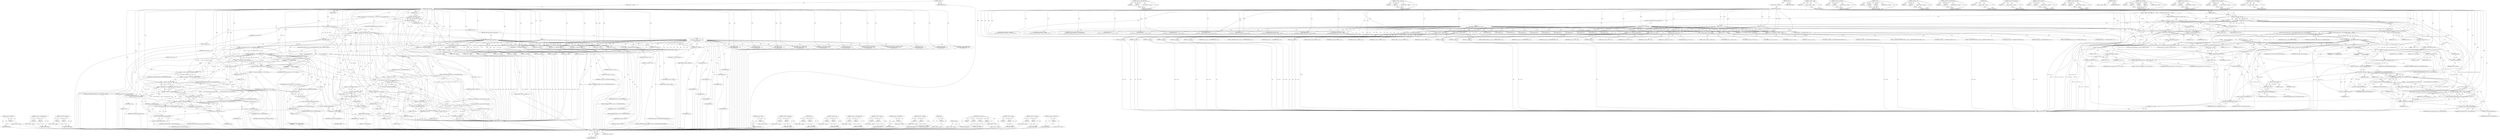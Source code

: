 digraph "&lt;operator&gt;.postIncrement" {
vulnerable_312 [label=<(METHOD,&lt;operator&gt;.addressOf)>];
vulnerable_313 [label=<(PARAM,p1)>];
vulnerable_314 [label=<(BLOCK,&lt;empty&gt;,&lt;empty&gt;)>];
vulnerable_315 [label=<(METHOD_RETURN,ANY)>];
vulnerable_264 [label=<(METHOD,&lt;operator&gt;.greaterEqualsThan)>];
vulnerable_265 [label=<(PARAM,p1)>];
vulnerable_266 [label=<(PARAM,p2)>];
vulnerable_267 [label=<(BLOCK,&lt;empty&gt;,&lt;empty&gt;)>];
vulnerable_268 [label=<(METHOD_RETURN,ANY)>];
vulnerable_290 [label=<(METHOD,&lt;operator&gt;.subtraction)>];
vulnerable_291 [label=<(PARAM,p1)>];
vulnerable_292 [label=<(PARAM,p2)>];
vulnerable_293 [label=<(BLOCK,&lt;empty&gt;,&lt;empty&gt;)>];
vulnerable_294 [label=<(METHOD_RETURN,ANY)>];
vulnerable_6 [label=<(METHOD,&lt;global&gt;)<SUB>1</SUB>>];
vulnerable_7 [label=<(BLOCK,&lt;empty&gt;,&lt;empty&gt;)<SUB>1</SUB>>];
vulnerable_8 [label=<(METHOD,jslTokenAsString)<SUB>1</SUB>>];
vulnerable_9 [label=<(PARAM,int token)<SUB>1</SUB>>];
vulnerable_10 [label=<(PARAM,char *str)<SUB>1</SUB>>];
vulnerable_11 [label=<(PARAM,size_t len)<SUB>1</SUB>>];
vulnerable_12 [label=<(BLOCK,{
   if (token&gt;32 &amp;&amp; token&lt;128) {
     assert(l...,{
   if (token&gt;32 &amp;&amp; token&lt;128) {
     assert(l...)<SUB>1</SUB>>];
vulnerable_13 [label=<(CONTROL_STRUCTURE,IF,if (token&gt;32 &amp;&amp; token&lt;128))<SUB>2</SUB>>];
vulnerable_14 [label=<(&lt;operator&gt;.logicalAnd,token&gt;32 &amp;&amp; token&lt;128)<SUB>2</SUB>>];
vulnerable_15 [label=<(&lt;operator&gt;.greaterThan,token&gt;32)<SUB>2</SUB>>];
vulnerable_16 [label=<(IDENTIFIER,token,token&gt;32)<SUB>2</SUB>>];
vulnerable_17 [label=<(LITERAL,32,token&gt;32)<SUB>2</SUB>>];
vulnerable_18 [label=<(&lt;operator&gt;.lessThan,token&lt;128)<SUB>2</SUB>>];
vulnerable_19 [label=<(IDENTIFIER,token,token&lt;128)<SUB>2</SUB>>];
vulnerable_20 [label=<(LITERAL,128,token&lt;128)<SUB>2</SUB>>];
vulnerable_21 [label=<(BLOCK,{
     assert(len&gt;=4);
    str[0] = '\'';
    s...,{
     assert(len&gt;=4);
    str[0] = '\'';
    s...)<SUB>2</SUB>>];
vulnerable_22 [label=<(assert,assert(len&gt;=4))<SUB>3</SUB>>];
vulnerable_23 [label=<(&lt;operator&gt;.greaterEqualsThan,len&gt;=4)<SUB>3</SUB>>];
vulnerable_24 [label=<(IDENTIFIER,len,len&gt;=4)<SUB>3</SUB>>];
vulnerable_25 [label=<(LITERAL,4,len&gt;=4)<SUB>3</SUB>>];
vulnerable_26 [label=<(&lt;operator&gt;.assignment,str[0] = '\'')<SUB>4</SUB>>];
vulnerable_27 [label=<(&lt;operator&gt;.indirectIndexAccess,str[0])<SUB>4</SUB>>];
vulnerable_28 [label=<(IDENTIFIER,str,str[0] = '\'')<SUB>4</SUB>>];
vulnerable_29 [label=<(LITERAL,0,str[0] = '\'')<SUB>4</SUB>>];
vulnerable_30 [label=<(LITERAL,'\'',str[0] = '\'')<SUB>4</SUB>>];
vulnerable_31 [label=<(&lt;operator&gt;.assignment,str[1] = (char)token)<SUB>5</SUB>>];
vulnerable_32 [label=<(&lt;operator&gt;.indirectIndexAccess,str[1])<SUB>5</SUB>>];
vulnerable_33 [label=<(IDENTIFIER,str,str[1] = (char)token)<SUB>5</SUB>>];
vulnerable_34 [label=<(LITERAL,1,str[1] = (char)token)<SUB>5</SUB>>];
vulnerable_35 [label=<(&lt;operator&gt;.cast,(char)token)<SUB>5</SUB>>];
vulnerable_36 [label=<(UNKNOWN,char,char)<SUB>5</SUB>>];
vulnerable_37 [label=<(IDENTIFIER,token,(char)token)<SUB>5</SUB>>];
vulnerable_38 [label=<(&lt;operator&gt;.assignment,str[2] = '\'')<SUB>6</SUB>>];
vulnerable_39 [label=<(&lt;operator&gt;.indirectIndexAccess,str[2])<SUB>6</SUB>>];
vulnerable_40 [label=<(IDENTIFIER,str,str[2] = '\'')<SUB>6</SUB>>];
vulnerable_41 [label=<(LITERAL,2,str[2] = '\'')<SUB>6</SUB>>];
vulnerable_42 [label=<(LITERAL,'\'',str[2] = '\'')<SUB>6</SUB>>];
vulnerable_43 [label=<(&lt;operator&gt;.assignment,str[3] = 0)<SUB>7</SUB>>];
vulnerable_44 [label=<(&lt;operator&gt;.indirectIndexAccess,str[3])<SUB>7</SUB>>];
vulnerable_45 [label=<(IDENTIFIER,str,str[3] = 0)<SUB>7</SUB>>];
vulnerable_46 [label=<(LITERAL,3,str[3] = 0)<SUB>7</SUB>>];
vulnerable_47 [label=<(LITERAL,0,str[3] = 0)<SUB>7</SUB>>];
vulnerable_48 [label=<(RETURN,return;,return;)<SUB>8</SUB>>];
vulnerable_49 [label=<(CONTROL_STRUCTURE,SWITCH,switch(token))<SUB>11</SUB>>];
vulnerable_50 [label=<(IDENTIFIER,token,switch(token))<SUB>11</SUB>>];
vulnerable_51 [label="<(BLOCK,{
  case LEX_EOF : strncpy(str, &quot;EOF&quot;, len); re...,{
  case LEX_EOF : strncpy(str, &quot;EOF&quot;, len); re...)<SUB>11</SUB>>"];
vulnerable_52 [label=<(JUMP_TARGET,case)<SUB>12</SUB>>];
vulnerable_53 [label="<(IDENTIFIER,LEX_EOF,{
  case LEX_EOF : strncpy(str, &quot;EOF&quot;, len); re...)<SUB>12</SUB>>"];
vulnerable_54 [label=<(strncpy,strncpy(str, &quot;EOF&quot;, len))<SUB>12</SUB>>];
vulnerable_55 [label=<(IDENTIFIER,str,strncpy(str, &quot;EOF&quot;, len))<SUB>12</SUB>>];
vulnerable_56 [label=<(LITERAL,&quot;EOF&quot;,strncpy(str, &quot;EOF&quot;, len))<SUB>12</SUB>>];
vulnerable_57 [label=<(IDENTIFIER,len,strncpy(str, &quot;EOF&quot;, len))<SUB>12</SUB>>];
vulnerable_58 [label=<(RETURN,return;,return;)<SUB>12</SUB>>];
vulnerable_59 [label=<(JUMP_TARGET,case)<SUB>13</SUB>>];
vulnerable_60 [label="<(IDENTIFIER,LEX_ID,{
  case LEX_EOF : strncpy(str, &quot;EOF&quot;, len); re...)<SUB>13</SUB>>"];
vulnerable_61 [label=<(strncpy,strncpy(str, &quot;ID&quot;, len))<SUB>13</SUB>>];
vulnerable_62 [label=<(IDENTIFIER,str,strncpy(str, &quot;ID&quot;, len))<SUB>13</SUB>>];
vulnerable_63 [label=<(LITERAL,&quot;ID&quot;,strncpy(str, &quot;ID&quot;, len))<SUB>13</SUB>>];
vulnerable_64 [label=<(IDENTIFIER,len,strncpy(str, &quot;ID&quot;, len))<SUB>13</SUB>>];
vulnerable_65 [label=<(RETURN,return;,return;)<SUB>13</SUB>>];
vulnerable_66 [label=<(JUMP_TARGET,case)<SUB>14</SUB>>];
vulnerable_67 [label="<(IDENTIFIER,LEX_INT,{
  case LEX_EOF : strncpy(str, &quot;EOF&quot;, len); re...)<SUB>14</SUB>>"];
vulnerable_68 [label=<(strncpy,strncpy(str, &quot;INT&quot;, len))<SUB>14</SUB>>];
vulnerable_69 [label=<(IDENTIFIER,str,strncpy(str, &quot;INT&quot;, len))<SUB>14</SUB>>];
vulnerable_70 [label=<(LITERAL,&quot;INT&quot;,strncpy(str, &quot;INT&quot;, len))<SUB>14</SUB>>];
vulnerable_71 [label=<(IDENTIFIER,len,strncpy(str, &quot;INT&quot;, len))<SUB>14</SUB>>];
vulnerable_72 [label=<(RETURN,return;,return;)<SUB>14</SUB>>];
vulnerable_73 [label=<(JUMP_TARGET,case)<SUB>15</SUB>>];
vulnerable_74 [label="<(IDENTIFIER,LEX_FLOAT,{
  case LEX_EOF : strncpy(str, &quot;EOF&quot;, len); re...)<SUB>15</SUB>>"];
vulnerable_75 [label=<(strncpy,strncpy(str, &quot;FLOAT&quot;, len))<SUB>15</SUB>>];
vulnerable_76 [label=<(IDENTIFIER,str,strncpy(str, &quot;FLOAT&quot;, len))<SUB>15</SUB>>];
vulnerable_77 [label=<(LITERAL,&quot;FLOAT&quot;,strncpy(str, &quot;FLOAT&quot;, len))<SUB>15</SUB>>];
vulnerable_78 [label=<(IDENTIFIER,len,strncpy(str, &quot;FLOAT&quot;, len))<SUB>15</SUB>>];
vulnerable_79 [label=<(RETURN,return;,return;)<SUB>15</SUB>>];
vulnerable_80 [label=<(JUMP_TARGET,case)<SUB>16</SUB>>];
vulnerable_81 [label="<(IDENTIFIER,LEX_STR,{
  case LEX_EOF : strncpy(str, &quot;EOF&quot;, len); re...)<SUB>16</SUB>>"];
vulnerable_82 [label=<(strncpy,strncpy(str, &quot;STRING&quot;, len))<SUB>16</SUB>>];
vulnerable_83 [label=<(IDENTIFIER,str,strncpy(str, &quot;STRING&quot;, len))<SUB>16</SUB>>];
vulnerable_84 [label=<(LITERAL,&quot;STRING&quot;,strncpy(str, &quot;STRING&quot;, len))<SUB>16</SUB>>];
vulnerable_85 [label=<(IDENTIFIER,len,strncpy(str, &quot;STRING&quot;, len))<SUB>16</SUB>>];
vulnerable_86 [label=<(RETURN,return;,return;)<SUB>16</SUB>>];
vulnerable_87 [label=<(JUMP_TARGET,case)<SUB>17</SUB>>];
vulnerable_88 [label="<(IDENTIFIER,LEX_UNFINISHED_STR,{
  case LEX_EOF : strncpy(str, &quot;EOF&quot;, len); re...)<SUB>17</SUB>>"];
vulnerable_89 [label=<(strncpy,strncpy(str, &quot;UNFINISHED STRING&quot;, len))<SUB>17</SUB>>];
vulnerable_90 [label=<(IDENTIFIER,str,strncpy(str, &quot;UNFINISHED STRING&quot;, len))<SUB>17</SUB>>];
vulnerable_91 [label=<(LITERAL,&quot;UNFINISHED STRING&quot;,strncpy(str, &quot;UNFINISHED STRING&quot;, len))<SUB>17</SUB>>];
vulnerable_92 [label=<(IDENTIFIER,len,strncpy(str, &quot;UNFINISHED STRING&quot;, len))<SUB>17</SUB>>];
vulnerable_93 [label=<(RETURN,return;,return;)<SUB>17</SUB>>];
vulnerable_94 [label=<(JUMP_TARGET,case)<SUB>18</SUB>>];
vulnerable_95 [label="<(IDENTIFIER,LEX_TEMPLATE_LITERAL,{
  case LEX_EOF : strncpy(str, &quot;EOF&quot;, len); re...)<SUB>18</SUB>>"];
vulnerable_96 [label=<(strncpy,strncpy(str, &quot;TEMPLATE LITERAL&quot;, len))<SUB>18</SUB>>];
vulnerable_97 [label=<(IDENTIFIER,str,strncpy(str, &quot;TEMPLATE LITERAL&quot;, len))<SUB>18</SUB>>];
vulnerable_98 [label=<(LITERAL,&quot;TEMPLATE LITERAL&quot;,strncpy(str, &quot;TEMPLATE LITERAL&quot;, len))<SUB>18</SUB>>];
vulnerable_99 [label=<(IDENTIFIER,len,strncpy(str, &quot;TEMPLATE LITERAL&quot;, len))<SUB>18</SUB>>];
vulnerable_100 [label=<(RETURN,return;,return;)<SUB>18</SUB>>];
vulnerable_101 [label=<(JUMP_TARGET,case)<SUB>19</SUB>>];
vulnerable_102 [label="<(IDENTIFIER,LEX_UNFINISHED_TEMPLATE_LITERAL,{
  case LEX_EOF : strncpy(str, &quot;EOF&quot;, len); re...)<SUB>19</SUB>>"];
vulnerable_103 [label=<(strncpy,strncpy(str, &quot;UNFINISHED TEMPLATE LITERAL&quot;, len))<SUB>19</SUB>>];
vulnerable_104 [label=<(IDENTIFIER,str,strncpy(str, &quot;UNFINISHED TEMPLATE LITERAL&quot;, len))<SUB>19</SUB>>];
vulnerable_105 [label=<(LITERAL,&quot;UNFINISHED TEMPLATE LITERAL&quot;,strncpy(str, &quot;UNFINISHED TEMPLATE LITERAL&quot;, len))<SUB>19</SUB>>];
vulnerable_106 [label=<(IDENTIFIER,len,strncpy(str, &quot;UNFINISHED TEMPLATE LITERAL&quot;, len))<SUB>19</SUB>>];
vulnerable_107 [label=<(RETURN,return;,return;)<SUB>19</SUB>>];
vulnerable_108 [label=<(JUMP_TARGET,case)<SUB>20</SUB>>];
vulnerable_109 [label="<(IDENTIFIER,LEX_REGEX,{
  case LEX_EOF : strncpy(str, &quot;EOF&quot;, len); re...)<SUB>20</SUB>>"];
vulnerable_110 [label=<(strncpy,strncpy(str, &quot;REGEX&quot;, len))<SUB>20</SUB>>];
vulnerable_111 [label=<(IDENTIFIER,str,strncpy(str, &quot;REGEX&quot;, len))<SUB>20</SUB>>];
vulnerable_112 [label=<(LITERAL,&quot;REGEX&quot;,strncpy(str, &quot;REGEX&quot;, len))<SUB>20</SUB>>];
vulnerable_113 [label=<(IDENTIFIER,len,strncpy(str, &quot;REGEX&quot;, len))<SUB>20</SUB>>];
vulnerable_114 [label=<(RETURN,return;,return;)<SUB>20</SUB>>];
vulnerable_115 [label=<(JUMP_TARGET,case)<SUB>21</SUB>>];
vulnerable_116 [label="<(IDENTIFIER,LEX_UNFINISHED_REGEX,{
  case LEX_EOF : strncpy(str, &quot;EOF&quot;, len); re...)<SUB>21</SUB>>"];
vulnerable_117 [label=<(strncpy,strncpy(str, &quot;UNFINISHED REGEX&quot;, len))<SUB>21</SUB>>];
vulnerable_118 [label=<(IDENTIFIER,str,strncpy(str, &quot;UNFINISHED REGEX&quot;, len))<SUB>21</SUB>>];
vulnerable_119 [label=<(LITERAL,&quot;UNFINISHED REGEX&quot;,strncpy(str, &quot;UNFINISHED REGEX&quot;, len))<SUB>21</SUB>>];
vulnerable_120 [label=<(IDENTIFIER,len,strncpy(str, &quot;UNFINISHED REGEX&quot;, len))<SUB>21</SUB>>];
vulnerable_121 [label=<(RETURN,return;,return;)<SUB>21</SUB>>];
vulnerable_122 [label=<(JUMP_TARGET,case)<SUB>22</SUB>>];
vulnerable_123 [label="<(IDENTIFIER,LEX_UNFINISHED_COMMENT,{
  case LEX_EOF : strncpy(str, &quot;EOF&quot;, len); re...)<SUB>22</SUB>>"];
vulnerable_124 [label=<(strncpy,strncpy(str, &quot;UNFINISHED COMMENT&quot;, len))<SUB>22</SUB>>];
vulnerable_125 [label=<(IDENTIFIER,str,strncpy(str, &quot;UNFINISHED COMMENT&quot;, len))<SUB>22</SUB>>];
vulnerable_126 [label=<(LITERAL,&quot;UNFINISHED COMMENT&quot;,strncpy(str, &quot;UNFINISHED COMMENT&quot;, len))<SUB>22</SUB>>];
vulnerable_127 [label=<(IDENTIFIER,len,strncpy(str, &quot;UNFINISHED COMMENT&quot;, len))<SUB>22</SUB>>];
vulnerable_128 [label=<(RETURN,return;,return;)<SUB>22</SUB>>];
vulnerable_129 [label=<(CONTROL_STRUCTURE,IF,if (token&gt;=_LEX_OPERATOR_START &amp;&amp; token&lt;_LEX_R_LIST_END))<SUB>24</SUB>>];
vulnerable_130 [label=<(&lt;operator&gt;.logicalAnd,token&gt;=_LEX_OPERATOR_START &amp;&amp; token&lt;_LEX_R_LIST...)<SUB>24</SUB>>];
vulnerable_131 [label=<(&lt;operator&gt;.greaterEqualsThan,token&gt;=_LEX_OPERATOR_START)<SUB>24</SUB>>];
vulnerable_132 [label=<(IDENTIFIER,token,token&gt;=_LEX_OPERATOR_START)<SUB>24</SUB>>];
vulnerable_133 [label=<(IDENTIFIER,_LEX_OPERATOR_START,token&gt;=_LEX_OPERATOR_START)<SUB>24</SUB>>];
vulnerable_134 [label=<(&lt;operator&gt;.lessThan,token&lt;_LEX_R_LIST_END)<SUB>24</SUB>>];
vulnerable_135 [label=<(IDENTIFIER,token,token&lt;_LEX_R_LIST_END)<SUB>24</SUB>>];
vulnerable_136 [label=<(IDENTIFIER,_LEX_R_LIST_END,token&lt;_LEX_R_LIST_END)<SUB>24</SUB>>];
vulnerable_137 [label=<(BLOCK,{
     const char tokenNames[] =
        /* LEX...,{
     const char tokenNames[] =
        /* LEX...)<SUB>24</SUB>>];
vulnerable_138 [label="<(LOCAL,const char[] tokenNames: const char[])<SUB>25</SUB>>"];
vulnerable_139 [label="<(&lt;operator&gt;.assignment,tokenNames[] =
        /* LEX_EQUAL      :   */...)<SUB>25</SUB>>"];
vulnerable_140 [label="<(IDENTIFIER,tokenNames,tokenNames[] =
        /* LEX_EQUAL      :   */...)<SUB>25</SUB>>"];
vulnerable_141 [label="<(LITERAL,&quot;==\0&quot;
        /* LEX_TYPEEQUAL  :   */ &quot;===\0&quot;...,tokenNames[] =
        /* LEX_EQUAL      :   */...)<SUB>26</SUB>>"];
vulnerable_142 [label="<(LOCAL,unsigned int p: unsigned int)<SUB>88</SUB>>"];
vulnerable_143 [label=<(&lt;operator&gt;.assignment,p = 0)<SUB>88</SUB>>];
vulnerable_144 [label=<(IDENTIFIER,p,p = 0)<SUB>88</SUB>>];
vulnerable_145 [label=<(LITERAL,0,p = 0)<SUB>88</SUB>>];
vulnerable_146 [label="<(LOCAL,int n: int)<SUB>89</SUB>>"];
vulnerable_147 [label=<(&lt;operator&gt;.assignment,n = token-_LEX_OPERATOR_START)<SUB>89</SUB>>];
vulnerable_148 [label=<(IDENTIFIER,n,n = token-_LEX_OPERATOR_START)<SUB>89</SUB>>];
vulnerable_149 [label=<(&lt;operator&gt;.subtraction,token-_LEX_OPERATOR_START)<SUB>89</SUB>>];
vulnerable_150 [label=<(IDENTIFIER,token,token-_LEX_OPERATOR_START)<SUB>89</SUB>>];
vulnerable_151 [label=<(IDENTIFIER,_LEX_OPERATOR_START,token-_LEX_OPERATOR_START)<SUB>89</SUB>>];
vulnerable_152 [label=<(CONTROL_STRUCTURE,WHILE,while (n&gt;0 &amp;&amp; p&lt;sizeof(tokenNames)))<SUB>90</SUB>>];
vulnerable_153 [label=<(&lt;operator&gt;.logicalAnd,n&gt;0 &amp;&amp; p&lt;sizeof(tokenNames))<SUB>90</SUB>>];
vulnerable_154 [label=<(&lt;operator&gt;.greaterThan,n&gt;0)<SUB>90</SUB>>];
vulnerable_155 [label=<(IDENTIFIER,n,n&gt;0)<SUB>90</SUB>>];
vulnerable_156 [label=<(LITERAL,0,n&gt;0)<SUB>90</SUB>>];
vulnerable_157 [label=<(&lt;operator&gt;.lessThan,p&lt;sizeof(tokenNames))<SUB>90</SUB>>];
vulnerable_158 [label=<(IDENTIFIER,p,p&lt;sizeof(tokenNames))<SUB>90</SUB>>];
vulnerable_159 [label=<(&lt;operator&gt;.sizeOf,sizeof(tokenNames))<SUB>90</SUB>>];
vulnerable_160 [label=<(IDENTIFIER,tokenNames,sizeof(tokenNames))<SUB>90</SUB>>];
vulnerable_161 [label=<(BLOCK,{
      while (tokenNames[p] &amp;&amp; p&lt;sizeof(tokenN...,{
      while (tokenNames[p] &amp;&amp; p&lt;sizeof(tokenN...)<SUB>90</SUB>>];
vulnerable_162 [label=<(CONTROL_STRUCTURE,WHILE,while (tokenNames[p] &amp;&amp; p&lt;sizeof(tokenNames)))<SUB>91</SUB>>];
vulnerable_163 [label=<(&lt;operator&gt;.logicalAnd,tokenNames[p] &amp;&amp; p&lt;sizeof(tokenNames))<SUB>91</SUB>>];
vulnerable_164 [label=<(&lt;operator&gt;.indirectIndexAccess,tokenNames[p])<SUB>91</SUB>>];
vulnerable_165 [label=<(IDENTIFIER,tokenNames,tokenNames[p] &amp;&amp; p&lt;sizeof(tokenNames))<SUB>91</SUB>>];
vulnerable_166 [label=<(IDENTIFIER,p,tokenNames[p] &amp;&amp; p&lt;sizeof(tokenNames))<SUB>91</SUB>>];
vulnerable_167 [label=<(&lt;operator&gt;.lessThan,p&lt;sizeof(tokenNames))<SUB>91</SUB>>];
vulnerable_168 [label=<(IDENTIFIER,p,p&lt;sizeof(tokenNames))<SUB>91</SUB>>];
vulnerable_169 [label=<(&lt;operator&gt;.sizeOf,sizeof(tokenNames))<SUB>91</SUB>>];
vulnerable_170 [label=<(IDENTIFIER,tokenNames,sizeof(tokenNames))<SUB>91</SUB>>];
vulnerable_171 [label=<(&lt;operator&gt;.postIncrement,p++)<SUB>91</SUB>>];
vulnerable_172 [label=<(IDENTIFIER,p,p++)<SUB>91</SUB>>];
vulnerable_173 [label=<(&lt;operator&gt;.postIncrement,p++)<SUB>92</SUB>>];
vulnerable_174 [label=<(IDENTIFIER,p,p++)<SUB>92</SUB>>];
vulnerable_175 [label=<(&lt;operator&gt;.postDecrement,n--)<SUB>93</SUB>>];
vulnerable_176 [label=<(IDENTIFIER,n,n--)<SUB>93</SUB>>];
vulnerable_177 [label=<(assert,assert(n==0))<SUB>95</SUB>>];
vulnerable_178 [label=<(&lt;operator&gt;.equals,n==0)<SUB>95</SUB>>];
vulnerable_179 [label=<(IDENTIFIER,n,n==0)<SUB>95</SUB>>];
vulnerable_180 [label=<(LITERAL,0,n==0)<SUB>95</SUB>>];
vulnerable_181 [label=<(strncpy,strncpy(str, &amp;tokenNames[p], len))<SUB>96</SUB>>];
vulnerable_182 [label=<(IDENTIFIER,str,strncpy(str, &amp;tokenNames[p], len))<SUB>96</SUB>>];
vulnerable_183 [label=<(&lt;operator&gt;.addressOf,&amp;tokenNames[p])<SUB>96</SUB>>];
vulnerable_184 [label=<(&lt;operator&gt;.indirectIndexAccess,tokenNames[p])<SUB>96</SUB>>];
vulnerable_185 [label=<(IDENTIFIER,tokenNames,strncpy(str, &amp;tokenNames[p], len))<SUB>96</SUB>>];
vulnerable_186 [label=<(IDENTIFIER,p,strncpy(str, &amp;tokenNames[p], len))<SUB>96</SUB>>];
vulnerable_187 [label=<(IDENTIFIER,len,strncpy(str, &amp;tokenNames[p], len))<SUB>96</SUB>>];
vulnerable_188 [label=<(RETURN,return;,return;)<SUB>97</SUB>>];
vulnerable_189 [label=<(assert,assert(len&gt;=10))<SUB>100</SUB>>];
vulnerable_190 [label=<(&lt;operator&gt;.greaterEqualsThan,len&gt;=10)<SUB>100</SUB>>];
vulnerable_191 [label=<(IDENTIFIER,len,len&gt;=10)<SUB>100</SUB>>];
vulnerable_192 [label=<(LITERAL,10,len&gt;=10)<SUB>100</SUB>>];
vulnerable_193 [label=<(espruino_snprintf,espruino_snprintf(str, len, &quot;?[%d]&quot;, token))<SUB>101</SUB>>];
vulnerable_194 [label=<(IDENTIFIER,str,espruino_snprintf(str, len, &quot;?[%d]&quot;, token))<SUB>101</SUB>>];
vulnerable_195 [label=<(IDENTIFIER,len,espruino_snprintf(str, len, &quot;?[%d]&quot;, token))<SUB>101</SUB>>];
vulnerable_196 [label=<(LITERAL,&quot;?[%d]&quot;,espruino_snprintf(str, len, &quot;?[%d]&quot;, token))<SUB>101</SUB>>];
vulnerable_197 [label=<(IDENTIFIER,token,espruino_snprintf(str, len, &quot;?[%d]&quot;, token))<SUB>101</SUB>>];
vulnerable_198 [label=<(METHOD_RETURN,void)<SUB>1</SUB>>];
vulnerable_200 [label=<(METHOD_RETURN,ANY)<SUB>1</SUB>>];
vulnerable_295 [label=<(METHOD,&lt;operator&gt;.sizeOf)>];
vulnerable_296 [label=<(PARAM,p1)>];
vulnerable_297 [label=<(BLOCK,&lt;empty&gt;,&lt;empty&gt;)>];
vulnerable_298 [label=<(METHOD_RETURN,ANY)>];
vulnerable_250 [label=<(METHOD,&lt;operator&gt;.greaterThan)>];
vulnerable_251 [label=<(PARAM,p1)>];
vulnerable_252 [label=<(PARAM,p2)>];
vulnerable_253 [label=<(BLOCK,&lt;empty&gt;,&lt;empty&gt;)>];
vulnerable_254 [label=<(METHOD_RETURN,ANY)>];
vulnerable_284 [label=<(METHOD,strncpy)>];
vulnerable_285 [label=<(PARAM,p1)>];
vulnerable_286 [label=<(PARAM,p2)>];
vulnerable_287 [label=<(PARAM,p3)>];
vulnerable_288 [label=<(BLOCK,&lt;empty&gt;,&lt;empty&gt;)>];
vulnerable_289 [label=<(METHOD_RETURN,ANY)>];
vulnerable_279 [label=<(METHOD,&lt;operator&gt;.cast)>];
vulnerable_280 [label=<(PARAM,p1)>];
vulnerable_281 [label=<(PARAM,p2)>];
vulnerable_282 [label=<(BLOCK,&lt;empty&gt;,&lt;empty&gt;)>];
vulnerable_283 [label=<(METHOD_RETURN,ANY)>];
vulnerable_274 [label=<(METHOD,&lt;operator&gt;.indirectIndexAccess)>];
vulnerable_275 [label=<(PARAM,p1)>];
vulnerable_276 [label=<(PARAM,p2)>];
vulnerable_277 [label=<(BLOCK,&lt;empty&gt;,&lt;empty&gt;)>];
vulnerable_278 [label=<(METHOD_RETURN,ANY)>];
vulnerable_260 [label=<(METHOD,assert)>];
vulnerable_261 [label=<(PARAM,p1)>];
vulnerable_262 [label=<(BLOCK,&lt;empty&gt;,&lt;empty&gt;)>];
vulnerable_263 [label=<(METHOD_RETURN,ANY)>];
vulnerable_303 [label=<(METHOD,&lt;operator&gt;.postDecrement)>];
vulnerable_304 [label=<(PARAM,p1)>];
vulnerable_305 [label=<(BLOCK,&lt;empty&gt;,&lt;empty&gt;)>];
vulnerable_306 [label=<(METHOD_RETURN,ANY)>];
vulnerable_255 [label=<(METHOD,&lt;operator&gt;.lessThan)>];
vulnerable_256 [label=<(PARAM,p1)>];
vulnerable_257 [label=<(PARAM,p2)>];
vulnerable_258 [label=<(BLOCK,&lt;empty&gt;,&lt;empty&gt;)>];
vulnerable_259 [label=<(METHOD_RETURN,ANY)>];
vulnerable_245 [label=<(METHOD,&lt;operator&gt;.logicalAnd)>];
vulnerable_246 [label=<(PARAM,p1)>];
vulnerable_247 [label=<(PARAM,p2)>];
vulnerable_248 [label=<(BLOCK,&lt;empty&gt;,&lt;empty&gt;)>];
vulnerable_249 [label=<(METHOD_RETURN,ANY)>];
vulnerable_239 [label=<(METHOD,&lt;global&gt;)<SUB>1</SUB>>];
vulnerable_240 [label=<(BLOCK,&lt;empty&gt;,&lt;empty&gt;)>];
vulnerable_241 [label=<(METHOD_RETURN,ANY)>];
vulnerable_316 [label=<(METHOD,espruino_snprintf)>];
vulnerable_317 [label=<(PARAM,p1)>];
vulnerable_318 [label=<(PARAM,p2)>];
vulnerable_319 [label=<(PARAM,p3)>];
vulnerable_320 [label=<(PARAM,p4)>];
vulnerable_321 [label=<(BLOCK,&lt;empty&gt;,&lt;empty&gt;)>];
vulnerable_322 [label=<(METHOD_RETURN,ANY)>];
vulnerable_307 [label=<(METHOD,&lt;operator&gt;.equals)>];
vulnerable_308 [label=<(PARAM,p1)>];
vulnerable_309 [label=<(PARAM,p2)>];
vulnerable_310 [label=<(BLOCK,&lt;empty&gt;,&lt;empty&gt;)>];
vulnerable_311 [label=<(METHOD_RETURN,ANY)>];
vulnerable_269 [label=<(METHOD,&lt;operator&gt;.assignment)>];
vulnerable_270 [label=<(PARAM,p1)>];
vulnerable_271 [label=<(PARAM,p2)>];
vulnerable_272 [label=<(BLOCK,&lt;empty&gt;,&lt;empty&gt;)>];
vulnerable_273 [label=<(METHOD_RETURN,ANY)>];
vulnerable_299 [label=<(METHOD,&lt;operator&gt;.postIncrement)>];
vulnerable_300 [label=<(PARAM,p1)>];
vulnerable_301 [label=<(BLOCK,&lt;empty&gt;,&lt;empty&gt;)>];
vulnerable_302 [label=<(METHOD_RETURN,ANY)>];
fixed_299 [label=<(METHOD,&lt;operator&gt;.addressOf)>];
fixed_300 [label=<(PARAM,p1)>];
fixed_301 [label=<(BLOCK,&lt;empty&gt;,&lt;empty&gt;)>];
fixed_302 [label=<(METHOD_RETURN,ANY)>];
fixed_252 [label=<(METHOD,&lt;operator&gt;.greaterEqualsThan)>];
fixed_253 [label=<(PARAM,p1)>];
fixed_254 [label=<(PARAM,p2)>];
fixed_255 [label=<(BLOCK,&lt;empty&gt;,&lt;empty&gt;)>];
fixed_256 [label=<(METHOD_RETURN,ANY)>];
fixed_277 [label=<(METHOD,&lt;operator&gt;.subtraction)>];
fixed_278 [label=<(PARAM,p1)>];
fixed_279 [label=<(PARAM,p2)>];
fixed_280 [label=<(BLOCK,&lt;empty&gt;,&lt;empty&gt;)>];
fixed_281 [label=<(METHOD_RETURN,ANY)>];
fixed_6 [label=<(METHOD,&lt;global&gt;)<SUB>1</SUB>>];
fixed_7 [label=<(BLOCK,&lt;empty&gt;,&lt;empty&gt;)<SUB>1</SUB>>];
fixed_8 [label=<(METHOD,jslTokenAsString)<SUB>1</SUB>>];
fixed_9 [label=<(PARAM,int token)<SUB>1</SUB>>];
fixed_10 [label=<(PARAM,char *str)<SUB>1</SUB>>];
fixed_11 [label=<(PARAM,size_t len)<SUB>1</SUB>>];
fixed_12 [label=<(BLOCK,{
  assert(len&gt;28); // size of largest string
 ...,{
  assert(len&gt;28); // size of largest string
 ...)<SUB>1</SUB>>];
fixed_13 [label=<(assert,assert(len&gt;28))<SUB>2</SUB>>];
fixed_14 [label=<(&lt;operator&gt;.greaterThan,len&gt;28)<SUB>2</SUB>>];
fixed_15 [label=<(IDENTIFIER,len,len&gt;28)<SUB>2</SUB>>];
fixed_16 [label=<(LITERAL,28,len&gt;28)<SUB>2</SUB>>];
fixed_17 [label=<(CONTROL_STRUCTURE,IF,if (token&gt;32 &amp;&amp; token&lt;128))<SUB>3</SUB>>];
fixed_18 [label=<(&lt;operator&gt;.logicalAnd,token&gt;32 &amp;&amp; token&lt;128)<SUB>3</SUB>>];
fixed_19 [label=<(&lt;operator&gt;.greaterThan,token&gt;32)<SUB>3</SUB>>];
fixed_20 [label=<(IDENTIFIER,token,token&gt;32)<SUB>3</SUB>>];
fixed_21 [label=<(LITERAL,32,token&gt;32)<SUB>3</SUB>>];
fixed_22 [label=<(&lt;operator&gt;.lessThan,token&lt;128)<SUB>3</SUB>>];
fixed_23 [label=<(IDENTIFIER,token,token&lt;128)<SUB>3</SUB>>];
fixed_24 [label=<(LITERAL,128,token&lt;128)<SUB>3</SUB>>];
fixed_25 [label=<(BLOCK,{
     assert(len&gt;=4);
    str[0] = '\'';
    s...,{
     assert(len&gt;=4);
    str[0] = '\'';
    s...)<SUB>3</SUB>>];
fixed_26 [label=<(assert,assert(len&gt;=4))<SUB>4</SUB>>];
fixed_27 [label=<(&lt;operator&gt;.greaterEqualsThan,len&gt;=4)<SUB>4</SUB>>];
fixed_28 [label=<(IDENTIFIER,len,len&gt;=4)<SUB>4</SUB>>];
fixed_29 [label=<(LITERAL,4,len&gt;=4)<SUB>4</SUB>>];
fixed_30 [label=<(&lt;operator&gt;.assignment,str[0] = '\'')<SUB>5</SUB>>];
fixed_31 [label=<(&lt;operator&gt;.indirectIndexAccess,str[0])<SUB>5</SUB>>];
fixed_32 [label=<(IDENTIFIER,str,str[0] = '\'')<SUB>5</SUB>>];
fixed_33 [label=<(LITERAL,0,str[0] = '\'')<SUB>5</SUB>>];
fixed_34 [label=<(LITERAL,'\'',str[0] = '\'')<SUB>5</SUB>>];
fixed_35 [label=<(&lt;operator&gt;.assignment,str[1] = (char)token)<SUB>6</SUB>>];
fixed_36 [label=<(&lt;operator&gt;.indirectIndexAccess,str[1])<SUB>6</SUB>>];
fixed_37 [label=<(IDENTIFIER,str,str[1] = (char)token)<SUB>6</SUB>>];
fixed_38 [label=<(LITERAL,1,str[1] = (char)token)<SUB>6</SUB>>];
fixed_39 [label=<(&lt;operator&gt;.cast,(char)token)<SUB>6</SUB>>];
fixed_40 [label=<(UNKNOWN,char,char)<SUB>6</SUB>>];
fixed_41 [label=<(IDENTIFIER,token,(char)token)<SUB>6</SUB>>];
fixed_42 [label=<(&lt;operator&gt;.assignment,str[2] = '\'')<SUB>7</SUB>>];
fixed_43 [label=<(&lt;operator&gt;.indirectIndexAccess,str[2])<SUB>7</SUB>>];
fixed_44 [label=<(IDENTIFIER,str,str[2] = '\'')<SUB>7</SUB>>];
fixed_45 [label=<(LITERAL,2,str[2] = '\'')<SUB>7</SUB>>];
fixed_46 [label=<(LITERAL,'\'',str[2] = '\'')<SUB>7</SUB>>];
fixed_47 [label=<(&lt;operator&gt;.assignment,str[3] = 0)<SUB>8</SUB>>];
fixed_48 [label=<(&lt;operator&gt;.indirectIndexAccess,str[3])<SUB>8</SUB>>];
fixed_49 [label=<(IDENTIFIER,str,str[3] = 0)<SUB>8</SUB>>];
fixed_50 [label=<(LITERAL,3,str[3] = 0)<SUB>8</SUB>>];
fixed_51 [label=<(LITERAL,0,str[3] = 0)<SUB>8</SUB>>];
fixed_52 [label=<(RETURN,return;,return;)<SUB>9</SUB>>];
fixed_53 [label=<(CONTROL_STRUCTURE,SWITCH,switch(token))<SUB>13</SUB>>];
fixed_54 [label=<(IDENTIFIER,token,switch(token))<SUB>13</SUB>>];
fixed_55 [label="<(BLOCK,{
  case LEX_EOF : strcpy(str, &quot;EOF&quot;); return;
...,{
  case LEX_EOF : strcpy(str, &quot;EOF&quot;); return;
...)<SUB>13</SUB>>"];
fixed_56 [label=<(JUMP_TARGET,case)<SUB>14</SUB>>];
fixed_57 [label="<(IDENTIFIER,LEX_EOF,{
  case LEX_EOF : strcpy(str, &quot;EOF&quot;); return;
...)<SUB>14</SUB>>"];
fixed_58 [label=<(strcpy,strcpy(str, &quot;EOF&quot;))<SUB>14</SUB>>];
fixed_59 [label=<(IDENTIFIER,str,strcpy(str, &quot;EOF&quot;))<SUB>14</SUB>>];
fixed_60 [label=<(LITERAL,&quot;EOF&quot;,strcpy(str, &quot;EOF&quot;))<SUB>14</SUB>>];
fixed_61 [label=<(RETURN,return;,return;)<SUB>14</SUB>>];
fixed_62 [label=<(JUMP_TARGET,case)<SUB>15</SUB>>];
fixed_63 [label="<(IDENTIFIER,LEX_ID,{
  case LEX_EOF : strcpy(str, &quot;EOF&quot;); return;
...)<SUB>15</SUB>>"];
fixed_64 [label=<(strcpy,strcpy(str, &quot;ID&quot;))<SUB>15</SUB>>];
fixed_65 [label=<(IDENTIFIER,str,strcpy(str, &quot;ID&quot;))<SUB>15</SUB>>];
fixed_66 [label=<(LITERAL,&quot;ID&quot;,strcpy(str, &quot;ID&quot;))<SUB>15</SUB>>];
fixed_67 [label=<(RETURN,return;,return;)<SUB>15</SUB>>];
fixed_68 [label=<(JUMP_TARGET,case)<SUB>16</SUB>>];
fixed_69 [label="<(IDENTIFIER,LEX_INT,{
  case LEX_EOF : strcpy(str, &quot;EOF&quot;); return;
...)<SUB>16</SUB>>"];
fixed_70 [label=<(strcpy,strcpy(str, &quot;INT&quot;))<SUB>16</SUB>>];
fixed_71 [label=<(IDENTIFIER,str,strcpy(str, &quot;INT&quot;))<SUB>16</SUB>>];
fixed_72 [label=<(LITERAL,&quot;INT&quot;,strcpy(str, &quot;INT&quot;))<SUB>16</SUB>>];
fixed_73 [label=<(RETURN,return;,return;)<SUB>16</SUB>>];
fixed_74 [label=<(JUMP_TARGET,case)<SUB>17</SUB>>];
fixed_75 [label="<(IDENTIFIER,LEX_FLOAT,{
  case LEX_EOF : strcpy(str, &quot;EOF&quot;); return;
...)<SUB>17</SUB>>"];
fixed_76 [label=<(strcpy,strcpy(str, &quot;FLOAT&quot;))<SUB>17</SUB>>];
fixed_77 [label=<(IDENTIFIER,str,strcpy(str, &quot;FLOAT&quot;))<SUB>17</SUB>>];
fixed_78 [label=<(LITERAL,&quot;FLOAT&quot;,strcpy(str, &quot;FLOAT&quot;))<SUB>17</SUB>>];
fixed_79 [label=<(RETURN,return;,return;)<SUB>17</SUB>>];
fixed_80 [label=<(JUMP_TARGET,case)<SUB>18</SUB>>];
fixed_81 [label="<(IDENTIFIER,LEX_STR,{
  case LEX_EOF : strcpy(str, &quot;EOF&quot;); return;
...)<SUB>18</SUB>>"];
fixed_82 [label=<(strcpy,strcpy(str, &quot;STRING&quot;))<SUB>18</SUB>>];
fixed_83 [label=<(IDENTIFIER,str,strcpy(str, &quot;STRING&quot;))<SUB>18</SUB>>];
fixed_84 [label=<(LITERAL,&quot;STRING&quot;,strcpy(str, &quot;STRING&quot;))<SUB>18</SUB>>];
fixed_85 [label=<(RETURN,return;,return;)<SUB>18</SUB>>];
fixed_86 [label=<(JUMP_TARGET,case)<SUB>19</SUB>>];
fixed_87 [label="<(IDENTIFIER,LEX_UNFINISHED_STR,{
  case LEX_EOF : strcpy(str, &quot;EOF&quot;); return;
...)<SUB>19</SUB>>"];
fixed_88 [label=<(strcpy,strcpy(str, &quot;UNFINISHED STRING&quot;))<SUB>19</SUB>>];
fixed_89 [label=<(IDENTIFIER,str,strcpy(str, &quot;UNFINISHED STRING&quot;))<SUB>19</SUB>>];
fixed_90 [label=<(LITERAL,&quot;UNFINISHED STRING&quot;,strcpy(str, &quot;UNFINISHED STRING&quot;))<SUB>19</SUB>>];
fixed_91 [label=<(RETURN,return;,return;)<SUB>19</SUB>>];
fixed_92 [label=<(JUMP_TARGET,case)<SUB>20</SUB>>];
fixed_93 [label="<(IDENTIFIER,LEX_TEMPLATE_LITERAL,{
  case LEX_EOF : strcpy(str, &quot;EOF&quot;); return;
...)<SUB>20</SUB>>"];
fixed_94 [label=<(strcpy,strcpy(str, &quot;TEMPLATE LITERAL&quot;))<SUB>20</SUB>>];
fixed_95 [label=<(IDENTIFIER,str,strcpy(str, &quot;TEMPLATE LITERAL&quot;))<SUB>20</SUB>>];
fixed_96 [label=<(LITERAL,&quot;TEMPLATE LITERAL&quot;,strcpy(str, &quot;TEMPLATE LITERAL&quot;))<SUB>20</SUB>>];
fixed_97 [label=<(RETURN,return;,return;)<SUB>20</SUB>>];
fixed_98 [label=<(JUMP_TARGET,case)<SUB>21</SUB>>];
fixed_99 [label="<(IDENTIFIER,LEX_UNFINISHED_TEMPLATE_LITERAL,{
  case LEX_EOF : strcpy(str, &quot;EOF&quot;); return;
...)<SUB>21</SUB>>"];
fixed_100 [label=<(strcpy,strcpy(str, &quot;UNFINISHED TEMPLATE LITERAL&quot;))<SUB>21</SUB>>];
fixed_101 [label=<(IDENTIFIER,str,strcpy(str, &quot;UNFINISHED TEMPLATE LITERAL&quot;))<SUB>21</SUB>>];
fixed_102 [label=<(LITERAL,&quot;UNFINISHED TEMPLATE LITERAL&quot;,strcpy(str, &quot;UNFINISHED TEMPLATE LITERAL&quot;))<SUB>21</SUB>>];
fixed_103 [label=<(RETURN,return;,return;)<SUB>21</SUB>>];
fixed_104 [label=<(JUMP_TARGET,case)<SUB>22</SUB>>];
fixed_105 [label="<(IDENTIFIER,LEX_REGEX,{
  case LEX_EOF : strcpy(str, &quot;EOF&quot;); return;
...)<SUB>22</SUB>>"];
fixed_106 [label=<(strcpy,strcpy(str, &quot;REGEX&quot;))<SUB>22</SUB>>];
fixed_107 [label=<(IDENTIFIER,str,strcpy(str, &quot;REGEX&quot;))<SUB>22</SUB>>];
fixed_108 [label=<(LITERAL,&quot;REGEX&quot;,strcpy(str, &quot;REGEX&quot;))<SUB>22</SUB>>];
fixed_109 [label=<(RETURN,return;,return;)<SUB>22</SUB>>];
fixed_110 [label=<(JUMP_TARGET,case)<SUB>23</SUB>>];
fixed_111 [label="<(IDENTIFIER,LEX_UNFINISHED_REGEX,{
  case LEX_EOF : strcpy(str, &quot;EOF&quot;); return;
...)<SUB>23</SUB>>"];
fixed_112 [label=<(strcpy,strcpy(str, &quot;UNFINISHED REGEX&quot;))<SUB>23</SUB>>];
fixed_113 [label=<(IDENTIFIER,str,strcpy(str, &quot;UNFINISHED REGEX&quot;))<SUB>23</SUB>>];
fixed_114 [label=<(LITERAL,&quot;UNFINISHED REGEX&quot;,strcpy(str, &quot;UNFINISHED REGEX&quot;))<SUB>23</SUB>>];
fixed_115 [label=<(RETURN,return;,return;)<SUB>23</SUB>>];
fixed_116 [label=<(JUMP_TARGET,case)<SUB>24</SUB>>];
fixed_117 [label="<(IDENTIFIER,LEX_UNFINISHED_COMMENT,{
  case LEX_EOF : strcpy(str, &quot;EOF&quot;); return;
...)<SUB>24</SUB>>"];
fixed_118 [label=<(strcpy,strcpy(str, &quot;UNFINISHED COMMENT&quot;))<SUB>24</SUB>>];
fixed_119 [label=<(IDENTIFIER,str,strcpy(str, &quot;UNFINISHED COMMENT&quot;))<SUB>24</SUB>>];
fixed_120 [label=<(LITERAL,&quot;UNFINISHED COMMENT&quot;,strcpy(str, &quot;UNFINISHED COMMENT&quot;))<SUB>24</SUB>>];
fixed_121 [label=<(RETURN,return;,return;)<SUB>24</SUB>>];
fixed_122 [label=<(CONTROL_STRUCTURE,IF,if (token&gt;=_LEX_OPERATOR_START &amp;&amp; token&lt;_LEX_R_LIST_END))<SUB>26</SUB>>];
fixed_123 [label=<(&lt;operator&gt;.logicalAnd,token&gt;=_LEX_OPERATOR_START &amp;&amp; token&lt;_LEX_R_LIST...)<SUB>26</SUB>>];
fixed_124 [label=<(&lt;operator&gt;.greaterEqualsThan,token&gt;=_LEX_OPERATOR_START)<SUB>26</SUB>>];
fixed_125 [label=<(IDENTIFIER,token,token&gt;=_LEX_OPERATOR_START)<SUB>26</SUB>>];
fixed_126 [label=<(IDENTIFIER,_LEX_OPERATOR_START,token&gt;=_LEX_OPERATOR_START)<SUB>26</SUB>>];
fixed_127 [label=<(&lt;operator&gt;.lessThan,token&lt;_LEX_R_LIST_END)<SUB>26</SUB>>];
fixed_128 [label=<(IDENTIFIER,token,token&lt;_LEX_R_LIST_END)<SUB>26</SUB>>];
fixed_129 [label=<(IDENTIFIER,_LEX_R_LIST_END,token&lt;_LEX_R_LIST_END)<SUB>26</SUB>>];
fixed_130 [label=<(BLOCK,{
     const char tokenNames[] =
        /* LEX...,{
     const char tokenNames[] =
        /* LEX...)<SUB>26</SUB>>];
fixed_131 [label="<(LOCAL,const char[] tokenNames: const char[])<SUB>27</SUB>>"];
fixed_132 [label="<(&lt;operator&gt;.assignment,tokenNames[] =
        /* LEX_EQUAL      :   */...)<SUB>27</SUB>>"];
fixed_133 [label="<(IDENTIFIER,tokenNames,tokenNames[] =
        /* LEX_EQUAL      :   */...)<SUB>27</SUB>>"];
fixed_134 [label="<(LITERAL,&quot;==\0&quot;
        /* LEX_TYPEEQUAL  :   */ &quot;===\0&quot;...,tokenNames[] =
        /* LEX_EQUAL      :   */...)<SUB>28</SUB>>"];
fixed_135 [label="<(LOCAL,unsigned int p: unsigned int)<SUB>90</SUB>>"];
fixed_136 [label=<(&lt;operator&gt;.assignment,p = 0)<SUB>90</SUB>>];
fixed_137 [label=<(IDENTIFIER,p,p = 0)<SUB>90</SUB>>];
fixed_138 [label=<(LITERAL,0,p = 0)<SUB>90</SUB>>];
fixed_139 [label="<(LOCAL,int n: int)<SUB>91</SUB>>"];
fixed_140 [label=<(&lt;operator&gt;.assignment,n = token-_LEX_OPERATOR_START)<SUB>91</SUB>>];
fixed_141 [label=<(IDENTIFIER,n,n = token-_LEX_OPERATOR_START)<SUB>91</SUB>>];
fixed_142 [label=<(&lt;operator&gt;.subtraction,token-_LEX_OPERATOR_START)<SUB>91</SUB>>];
fixed_143 [label=<(IDENTIFIER,token,token-_LEX_OPERATOR_START)<SUB>91</SUB>>];
fixed_144 [label=<(IDENTIFIER,_LEX_OPERATOR_START,token-_LEX_OPERATOR_START)<SUB>91</SUB>>];
fixed_145 [label=<(CONTROL_STRUCTURE,WHILE,while (n&gt;0 &amp;&amp; p&lt;sizeof(tokenNames)))<SUB>92</SUB>>];
fixed_146 [label=<(&lt;operator&gt;.logicalAnd,n&gt;0 &amp;&amp; p&lt;sizeof(tokenNames))<SUB>92</SUB>>];
fixed_147 [label=<(&lt;operator&gt;.greaterThan,n&gt;0)<SUB>92</SUB>>];
fixed_148 [label=<(IDENTIFIER,n,n&gt;0)<SUB>92</SUB>>];
fixed_149 [label=<(LITERAL,0,n&gt;0)<SUB>92</SUB>>];
fixed_150 [label=<(&lt;operator&gt;.lessThan,p&lt;sizeof(tokenNames))<SUB>92</SUB>>];
fixed_151 [label=<(IDENTIFIER,p,p&lt;sizeof(tokenNames))<SUB>92</SUB>>];
fixed_152 [label=<(&lt;operator&gt;.sizeOf,sizeof(tokenNames))<SUB>92</SUB>>];
fixed_153 [label=<(IDENTIFIER,tokenNames,sizeof(tokenNames))<SUB>92</SUB>>];
fixed_154 [label=<(BLOCK,{
      while (tokenNames[p] &amp;&amp; p&lt;sizeof(tokenN...,{
      while (tokenNames[p] &amp;&amp; p&lt;sizeof(tokenN...)<SUB>92</SUB>>];
fixed_155 [label=<(CONTROL_STRUCTURE,WHILE,while (tokenNames[p] &amp;&amp; p&lt;sizeof(tokenNames)))<SUB>93</SUB>>];
fixed_156 [label=<(&lt;operator&gt;.logicalAnd,tokenNames[p] &amp;&amp; p&lt;sizeof(tokenNames))<SUB>93</SUB>>];
fixed_157 [label=<(&lt;operator&gt;.indirectIndexAccess,tokenNames[p])<SUB>93</SUB>>];
fixed_158 [label=<(IDENTIFIER,tokenNames,tokenNames[p] &amp;&amp; p&lt;sizeof(tokenNames))<SUB>93</SUB>>];
fixed_159 [label=<(IDENTIFIER,p,tokenNames[p] &amp;&amp; p&lt;sizeof(tokenNames))<SUB>93</SUB>>];
fixed_160 [label=<(&lt;operator&gt;.lessThan,p&lt;sizeof(tokenNames))<SUB>93</SUB>>];
fixed_161 [label=<(IDENTIFIER,p,p&lt;sizeof(tokenNames))<SUB>93</SUB>>];
fixed_162 [label=<(&lt;operator&gt;.sizeOf,sizeof(tokenNames))<SUB>93</SUB>>];
fixed_163 [label=<(IDENTIFIER,tokenNames,sizeof(tokenNames))<SUB>93</SUB>>];
fixed_164 [label=<(&lt;operator&gt;.postIncrement,p++)<SUB>93</SUB>>];
fixed_165 [label=<(IDENTIFIER,p,p++)<SUB>93</SUB>>];
fixed_166 [label=<(&lt;operator&gt;.postIncrement,p++)<SUB>94</SUB>>];
fixed_167 [label=<(IDENTIFIER,p,p++)<SUB>94</SUB>>];
fixed_168 [label=<(&lt;operator&gt;.postDecrement,n--)<SUB>95</SUB>>];
fixed_169 [label=<(IDENTIFIER,n,n--)<SUB>95</SUB>>];
fixed_170 [label=<(assert,assert(n==0))<SUB>97</SUB>>];
fixed_171 [label=<(&lt;operator&gt;.equals,n==0)<SUB>97</SUB>>];
fixed_172 [label=<(IDENTIFIER,n,n==0)<SUB>97</SUB>>];
fixed_173 [label=<(LITERAL,0,n==0)<SUB>97</SUB>>];
fixed_174 [label=<(strcpy,strcpy(str, &amp;tokenNames[p]))<SUB>98</SUB>>];
fixed_175 [label=<(IDENTIFIER,str,strcpy(str, &amp;tokenNames[p]))<SUB>98</SUB>>];
fixed_176 [label=<(&lt;operator&gt;.addressOf,&amp;tokenNames[p])<SUB>98</SUB>>];
fixed_177 [label=<(&lt;operator&gt;.indirectIndexAccess,tokenNames[p])<SUB>98</SUB>>];
fixed_178 [label=<(IDENTIFIER,tokenNames,strcpy(str, &amp;tokenNames[p]))<SUB>98</SUB>>];
fixed_179 [label=<(IDENTIFIER,p,strcpy(str, &amp;tokenNames[p]))<SUB>98</SUB>>];
fixed_180 [label=<(RETURN,return;,return;)<SUB>99</SUB>>];
fixed_181 [label=<(espruino_snprintf,espruino_snprintf(str, len, &quot;?[%d]&quot;, token))<SUB>102</SUB>>];
fixed_182 [label=<(IDENTIFIER,str,espruino_snprintf(str, len, &quot;?[%d]&quot;, token))<SUB>102</SUB>>];
fixed_183 [label=<(IDENTIFIER,len,espruino_snprintf(str, len, &quot;?[%d]&quot;, token))<SUB>102</SUB>>];
fixed_184 [label=<(LITERAL,&quot;?[%d]&quot;,espruino_snprintf(str, len, &quot;?[%d]&quot;, token))<SUB>102</SUB>>];
fixed_185 [label=<(IDENTIFIER,token,espruino_snprintf(str, len, &quot;?[%d]&quot;, token))<SUB>102</SUB>>];
fixed_186 [label=<(METHOD_RETURN,void)<SUB>1</SUB>>];
fixed_188 [label=<(METHOD_RETURN,ANY)<SUB>1</SUB>>];
fixed_282 [label=<(METHOD,&lt;operator&gt;.sizeOf)>];
fixed_283 [label=<(PARAM,p1)>];
fixed_284 [label=<(BLOCK,&lt;empty&gt;,&lt;empty&gt;)>];
fixed_285 [label=<(METHOD_RETURN,ANY)>];
fixed_237 [label=<(METHOD,&lt;operator&gt;.greaterThan)>];
fixed_238 [label=<(PARAM,p1)>];
fixed_239 [label=<(PARAM,p2)>];
fixed_240 [label=<(BLOCK,&lt;empty&gt;,&lt;empty&gt;)>];
fixed_241 [label=<(METHOD_RETURN,ANY)>];
fixed_272 [label=<(METHOD,strcpy)>];
fixed_273 [label=<(PARAM,p1)>];
fixed_274 [label=<(PARAM,p2)>];
fixed_275 [label=<(BLOCK,&lt;empty&gt;,&lt;empty&gt;)>];
fixed_276 [label=<(METHOD_RETURN,ANY)>];
fixed_267 [label=<(METHOD,&lt;operator&gt;.cast)>];
fixed_268 [label=<(PARAM,p1)>];
fixed_269 [label=<(PARAM,p2)>];
fixed_270 [label=<(BLOCK,&lt;empty&gt;,&lt;empty&gt;)>];
fixed_271 [label=<(METHOD_RETURN,ANY)>];
fixed_262 [label=<(METHOD,&lt;operator&gt;.indirectIndexAccess)>];
fixed_263 [label=<(PARAM,p1)>];
fixed_264 [label=<(PARAM,p2)>];
fixed_265 [label=<(BLOCK,&lt;empty&gt;,&lt;empty&gt;)>];
fixed_266 [label=<(METHOD_RETURN,ANY)>];
fixed_247 [label=<(METHOD,&lt;operator&gt;.lessThan)>];
fixed_248 [label=<(PARAM,p1)>];
fixed_249 [label=<(PARAM,p2)>];
fixed_250 [label=<(BLOCK,&lt;empty&gt;,&lt;empty&gt;)>];
fixed_251 [label=<(METHOD_RETURN,ANY)>];
fixed_290 [label=<(METHOD,&lt;operator&gt;.postDecrement)>];
fixed_291 [label=<(PARAM,p1)>];
fixed_292 [label=<(BLOCK,&lt;empty&gt;,&lt;empty&gt;)>];
fixed_293 [label=<(METHOD_RETURN,ANY)>];
fixed_242 [label=<(METHOD,&lt;operator&gt;.logicalAnd)>];
fixed_243 [label=<(PARAM,p1)>];
fixed_244 [label=<(PARAM,p2)>];
fixed_245 [label=<(BLOCK,&lt;empty&gt;,&lt;empty&gt;)>];
fixed_246 [label=<(METHOD_RETURN,ANY)>];
fixed_233 [label=<(METHOD,assert)>];
fixed_234 [label=<(PARAM,p1)>];
fixed_235 [label=<(BLOCK,&lt;empty&gt;,&lt;empty&gt;)>];
fixed_236 [label=<(METHOD_RETURN,ANY)>];
fixed_227 [label=<(METHOD,&lt;global&gt;)<SUB>1</SUB>>];
fixed_228 [label=<(BLOCK,&lt;empty&gt;,&lt;empty&gt;)>];
fixed_229 [label=<(METHOD_RETURN,ANY)>];
fixed_303 [label=<(METHOD,espruino_snprintf)>];
fixed_304 [label=<(PARAM,p1)>];
fixed_305 [label=<(PARAM,p2)>];
fixed_306 [label=<(PARAM,p3)>];
fixed_307 [label=<(PARAM,p4)>];
fixed_308 [label=<(BLOCK,&lt;empty&gt;,&lt;empty&gt;)>];
fixed_309 [label=<(METHOD_RETURN,ANY)>];
fixed_294 [label=<(METHOD,&lt;operator&gt;.equals)>];
fixed_295 [label=<(PARAM,p1)>];
fixed_296 [label=<(PARAM,p2)>];
fixed_297 [label=<(BLOCK,&lt;empty&gt;,&lt;empty&gt;)>];
fixed_298 [label=<(METHOD_RETURN,ANY)>];
fixed_257 [label=<(METHOD,&lt;operator&gt;.assignment)>];
fixed_258 [label=<(PARAM,p1)>];
fixed_259 [label=<(PARAM,p2)>];
fixed_260 [label=<(BLOCK,&lt;empty&gt;,&lt;empty&gt;)>];
fixed_261 [label=<(METHOD_RETURN,ANY)>];
fixed_286 [label=<(METHOD,&lt;operator&gt;.postIncrement)>];
fixed_287 [label=<(PARAM,p1)>];
fixed_288 [label=<(BLOCK,&lt;empty&gt;,&lt;empty&gt;)>];
fixed_289 [label=<(METHOD_RETURN,ANY)>];
vulnerable_312 -> vulnerable_313  [key=0, label="AST: "];
vulnerable_312 -> vulnerable_313  [key=1, label="DDG: "];
vulnerable_312 -> vulnerable_314  [key=0, label="AST: "];
vulnerable_312 -> vulnerable_315  [key=0, label="AST: "];
vulnerable_312 -> vulnerable_315  [key=1, label="CFG: "];
vulnerable_313 -> vulnerable_315  [key=0, label="DDG: p1"];
vulnerable_264 -> vulnerable_265  [key=0, label="AST: "];
vulnerable_264 -> vulnerable_265  [key=1, label="DDG: "];
vulnerable_264 -> vulnerable_267  [key=0, label="AST: "];
vulnerable_264 -> vulnerable_266  [key=0, label="AST: "];
vulnerable_264 -> vulnerable_266  [key=1, label="DDG: "];
vulnerable_264 -> vulnerable_268  [key=0, label="AST: "];
vulnerable_264 -> vulnerable_268  [key=1, label="CFG: "];
vulnerable_265 -> vulnerable_268  [key=0, label="DDG: p1"];
vulnerable_266 -> vulnerable_268  [key=0, label="DDG: p2"];
vulnerable_290 -> vulnerable_291  [key=0, label="AST: "];
vulnerable_290 -> vulnerable_291  [key=1, label="DDG: "];
vulnerable_290 -> vulnerable_293  [key=0, label="AST: "];
vulnerable_290 -> vulnerable_292  [key=0, label="AST: "];
vulnerable_290 -> vulnerable_292  [key=1, label="DDG: "];
vulnerable_290 -> vulnerable_294  [key=0, label="AST: "];
vulnerable_290 -> vulnerable_294  [key=1, label="CFG: "];
vulnerable_291 -> vulnerable_294  [key=0, label="DDG: p1"];
vulnerable_292 -> vulnerable_294  [key=0, label="DDG: p2"];
vulnerable_6 -> vulnerable_7  [key=0, label="AST: "];
vulnerable_6 -> vulnerable_200  [key=0, label="AST: "];
vulnerable_6 -> vulnerable_200  [key=1, label="CFG: "];
vulnerable_7 -> vulnerable_8  [key=0, label="AST: "];
vulnerable_8 -> vulnerable_9  [key=0, label="AST: "];
vulnerable_8 -> vulnerable_9  [key=1, label="DDG: "];
vulnerable_8 -> vulnerable_10  [key=0, label="AST: "];
vulnerable_8 -> vulnerable_10  [key=1, label="DDG: "];
vulnerable_8 -> vulnerable_11  [key=0, label="AST: "];
vulnerable_8 -> vulnerable_11  [key=1, label="DDG: "];
vulnerable_8 -> vulnerable_12  [key=0, label="AST: "];
vulnerable_8 -> vulnerable_198  [key=0, label="AST: "];
vulnerable_8 -> vulnerable_15  [key=0, label="CFG: "];
vulnerable_8 -> vulnerable_15  [key=1, label="DDG: "];
vulnerable_8 -> vulnerable_50  [key=0, label="DDG: "];
vulnerable_8 -> vulnerable_193  [key=0, label="DDG: "];
vulnerable_8 -> vulnerable_26  [key=0, label="DDG: "];
vulnerable_8 -> vulnerable_31  [key=0, label="DDG: "];
vulnerable_8 -> vulnerable_38  [key=0, label="DDG: "];
vulnerable_8 -> vulnerable_43  [key=0, label="DDG: "];
vulnerable_8 -> vulnerable_48  [key=0, label="DDG: "];
vulnerable_8 -> vulnerable_53  [key=0, label="DDG: "];
vulnerable_8 -> vulnerable_58  [key=0, label="DDG: "];
vulnerable_8 -> vulnerable_60  [key=0, label="DDG: "];
vulnerable_8 -> vulnerable_65  [key=0, label="DDG: "];
vulnerable_8 -> vulnerable_67  [key=0, label="DDG: "];
vulnerable_8 -> vulnerable_72  [key=0, label="DDG: "];
vulnerable_8 -> vulnerable_74  [key=0, label="DDG: "];
vulnerable_8 -> vulnerable_79  [key=0, label="DDG: "];
vulnerable_8 -> vulnerable_81  [key=0, label="DDG: "];
vulnerable_8 -> vulnerable_86  [key=0, label="DDG: "];
vulnerable_8 -> vulnerable_88  [key=0, label="DDG: "];
vulnerable_8 -> vulnerable_93  [key=0, label="DDG: "];
vulnerable_8 -> vulnerable_95  [key=0, label="DDG: "];
vulnerable_8 -> vulnerable_100  [key=0, label="DDG: "];
vulnerable_8 -> vulnerable_102  [key=0, label="DDG: "];
vulnerable_8 -> vulnerable_107  [key=0, label="DDG: "];
vulnerable_8 -> vulnerable_109  [key=0, label="DDG: "];
vulnerable_8 -> vulnerable_114  [key=0, label="DDG: "];
vulnerable_8 -> vulnerable_116  [key=0, label="DDG: "];
vulnerable_8 -> vulnerable_121  [key=0, label="DDG: "];
vulnerable_8 -> vulnerable_123  [key=0, label="DDG: "];
vulnerable_8 -> vulnerable_128  [key=0, label="DDG: "];
vulnerable_8 -> vulnerable_139  [key=0, label="DDG: "];
vulnerable_8 -> vulnerable_143  [key=0, label="DDG: "];
vulnerable_8 -> vulnerable_188  [key=0, label="DDG: "];
vulnerable_8 -> vulnerable_190  [key=0, label="DDG: "];
vulnerable_8 -> vulnerable_18  [key=0, label="DDG: "];
vulnerable_8 -> vulnerable_54  [key=0, label="DDG: "];
vulnerable_8 -> vulnerable_61  [key=0, label="DDG: "];
vulnerable_8 -> vulnerable_68  [key=0, label="DDG: "];
vulnerable_8 -> vulnerable_75  [key=0, label="DDG: "];
vulnerable_8 -> vulnerable_82  [key=0, label="DDG: "];
vulnerable_8 -> vulnerable_89  [key=0, label="DDG: "];
vulnerable_8 -> vulnerable_96  [key=0, label="DDG: "];
vulnerable_8 -> vulnerable_103  [key=0, label="DDG: "];
vulnerable_8 -> vulnerable_110  [key=0, label="DDG: "];
vulnerable_8 -> vulnerable_117  [key=0, label="DDG: "];
vulnerable_8 -> vulnerable_124  [key=0, label="DDG: "];
vulnerable_8 -> vulnerable_131  [key=0, label="DDG: "];
vulnerable_8 -> vulnerable_134  [key=0, label="DDG: "];
vulnerable_8 -> vulnerable_181  [key=0, label="DDG: "];
vulnerable_8 -> vulnerable_23  [key=0, label="DDG: "];
vulnerable_8 -> vulnerable_35  [key=0, label="DDG: "];
vulnerable_8 -> vulnerable_149  [key=0, label="DDG: "];
vulnerable_8 -> vulnerable_178  [key=0, label="DDG: "];
vulnerable_8 -> vulnerable_154  [key=0, label="DDG: "];
vulnerable_8 -> vulnerable_157  [key=0, label="DDG: "];
vulnerable_8 -> vulnerable_173  [key=0, label="DDG: "];
vulnerable_8 -> vulnerable_175  [key=0, label="DDG: "];
vulnerable_8 -> vulnerable_171  [key=0, label="DDG: "];
vulnerable_8 -> vulnerable_167  [key=0, label="DDG: "];
vulnerable_9 -> vulnerable_15  [key=0, label="DDG: token"];
vulnerable_10 -> vulnerable_198  [key=0, label="DDG: str"];
vulnerable_10 -> vulnerable_193  [key=0, label="DDG: str"];
vulnerable_10 -> vulnerable_54  [key=0, label="DDG: str"];
vulnerable_10 -> vulnerable_61  [key=0, label="DDG: str"];
vulnerable_10 -> vulnerable_68  [key=0, label="DDG: str"];
vulnerable_10 -> vulnerable_75  [key=0, label="DDG: str"];
vulnerable_10 -> vulnerable_82  [key=0, label="DDG: str"];
vulnerable_10 -> vulnerable_89  [key=0, label="DDG: str"];
vulnerable_10 -> vulnerable_96  [key=0, label="DDG: str"];
vulnerable_10 -> vulnerable_103  [key=0, label="DDG: str"];
vulnerable_10 -> vulnerable_110  [key=0, label="DDG: str"];
vulnerable_10 -> vulnerable_117  [key=0, label="DDG: str"];
vulnerable_10 -> vulnerable_124  [key=0, label="DDG: str"];
vulnerable_10 -> vulnerable_181  [key=0, label="DDG: str"];
vulnerable_11 -> vulnerable_190  [key=0, label="DDG: len"];
vulnerable_11 -> vulnerable_54  [key=0, label="DDG: len"];
vulnerable_11 -> vulnerable_61  [key=0, label="DDG: len"];
vulnerable_11 -> vulnerable_68  [key=0, label="DDG: len"];
vulnerable_11 -> vulnerable_75  [key=0, label="DDG: len"];
vulnerable_11 -> vulnerable_82  [key=0, label="DDG: len"];
vulnerable_11 -> vulnerable_89  [key=0, label="DDG: len"];
vulnerable_11 -> vulnerable_96  [key=0, label="DDG: len"];
vulnerable_11 -> vulnerable_103  [key=0, label="DDG: len"];
vulnerable_11 -> vulnerable_110  [key=0, label="DDG: len"];
vulnerable_11 -> vulnerable_117  [key=0, label="DDG: len"];
vulnerable_11 -> vulnerable_124  [key=0, label="DDG: len"];
vulnerable_11 -> vulnerable_181  [key=0, label="DDG: len"];
vulnerable_11 -> vulnerable_23  [key=0, label="DDG: len"];
vulnerable_12 -> vulnerable_13  [key=0, label="AST: "];
vulnerable_12 -> vulnerable_49  [key=0, label="AST: "];
vulnerable_12 -> vulnerable_129  [key=0, label="AST: "];
vulnerable_12 -> vulnerable_189  [key=0, label="AST: "];
vulnerable_12 -> vulnerable_193  [key=0, label="AST: "];
vulnerable_13 -> vulnerable_14  [key=0, label="AST: "];
vulnerable_13 -> vulnerable_21  [key=0, label="AST: "];
vulnerable_14 -> vulnerable_15  [key=0, label="AST: "];
vulnerable_14 -> vulnerable_18  [key=0, label="AST: "];
vulnerable_14 -> vulnerable_50  [key=0, label="CFG: "];
vulnerable_14 -> vulnerable_50  [key=1, label="CDG: "];
vulnerable_14 -> vulnerable_23  [key=0, label="CFG: "];
vulnerable_14 -> vulnerable_23  [key=1, label="CDG: "];
vulnerable_14 -> vulnerable_198  [key=0, label="DDG: token&gt;32"];
vulnerable_14 -> vulnerable_198  [key=1, label="DDG: token&lt;128"];
vulnerable_14 -> vulnerable_198  [key=2, label="DDG: token&gt;32 &amp;&amp; token&lt;128"];
vulnerable_14 -> vulnerable_26  [key=0, label="CDG: "];
vulnerable_14 -> vulnerable_38  [key=0, label="CDG: "];
vulnerable_14 -> vulnerable_27  [key=0, label="CDG: "];
vulnerable_14 -> vulnerable_44  [key=0, label="CDG: "];
vulnerable_14 -> vulnerable_35  [key=0, label="CDG: "];
vulnerable_14 -> vulnerable_43  [key=0, label="CDG: "];
vulnerable_14 -> vulnerable_36  [key=0, label="CDG: "];
vulnerable_14 -> vulnerable_48  [key=0, label="CDG: "];
vulnerable_14 -> vulnerable_32  [key=0, label="CDG: "];
vulnerable_14 -> vulnerable_22  [key=0, label="CDG: "];
vulnerable_14 -> vulnerable_39  [key=0, label="CDG: "];
vulnerable_14 -> vulnerable_31  [key=0, label="CDG: "];
vulnerable_15 -> vulnerable_16  [key=0, label="AST: "];
vulnerable_15 -> vulnerable_17  [key=0, label="AST: "];
vulnerable_15 -> vulnerable_14  [key=0, label="CFG: "];
vulnerable_15 -> vulnerable_14  [key=1, label="DDG: token"];
vulnerable_15 -> vulnerable_14  [key=2, label="DDG: 32"];
vulnerable_15 -> vulnerable_18  [key=0, label="CFG: "];
vulnerable_15 -> vulnerable_18  [key=1, label="DDG: token"];
vulnerable_15 -> vulnerable_18  [key=2, label="CDG: "];
vulnerable_15 -> vulnerable_31  [key=0, label="DDG: token"];
vulnerable_15 -> vulnerable_131  [key=0, label="DDG: token"];
vulnerable_15 -> vulnerable_35  [key=0, label="DDG: token"];
vulnerable_18 -> vulnerable_19  [key=0, label="AST: "];
vulnerable_18 -> vulnerable_20  [key=0, label="AST: "];
vulnerable_18 -> vulnerable_14  [key=0, label="CFG: "];
vulnerable_18 -> vulnerable_14  [key=1, label="DDG: token"];
vulnerable_18 -> vulnerable_14  [key=2, label="DDG: 128"];
vulnerable_18 -> vulnerable_31  [key=0, label="DDG: token"];
vulnerable_18 -> vulnerable_131  [key=0, label="DDG: token"];
vulnerable_18 -> vulnerable_35  [key=0, label="DDG: token"];
vulnerable_21 -> vulnerable_22  [key=0, label="AST: "];
vulnerable_21 -> vulnerable_26  [key=0, label="AST: "];
vulnerable_21 -> vulnerable_31  [key=0, label="AST: "];
vulnerable_21 -> vulnerable_38  [key=0, label="AST: "];
vulnerable_21 -> vulnerable_43  [key=0, label="AST: "];
vulnerable_21 -> vulnerable_48  [key=0, label="AST: "];
vulnerable_22 -> vulnerable_23  [key=0, label="AST: "];
vulnerable_22 -> vulnerable_27  [key=0, label="CFG: "];
vulnerable_22 -> vulnerable_198  [key=0, label="DDG: len&gt;=4"];
vulnerable_22 -> vulnerable_198  [key=1, label="DDG: assert(len&gt;=4)"];
vulnerable_23 -> vulnerable_24  [key=0, label="AST: "];
vulnerable_23 -> vulnerable_25  [key=0, label="AST: "];
vulnerable_23 -> vulnerable_22  [key=0, label="CFG: "];
vulnerable_23 -> vulnerable_22  [key=1, label="DDG: len"];
vulnerable_23 -> vulnerable_22  [key=2, label="DDG: 4"];
vulnerable_23 -> vulnerable_198  [key=0, label="DDG: len"];
vulnerable_26 -> vulnerable_27  [key=0, label="AST: "];
vulnerable_26 -> vulnerable_30  [key=0, label="AST: "];
vulnerable_26 -> vulnerable_32  [key=0, label="CFG: "];
vulnerable_26 -> vulnerable_198  [key=0, label="DDG: str[0]"];
vulnerable_26 -> vulnerable_198  [key=1, label="DDG: str[0] = '\''"];
vulnerable_27 -> vulnerable_28  [key=0, label="AST: "];
vulnerable_27 -> vulnerable_29  [key=0, label="AST: "];
vulnerable_27 -> vulnerable_26  [key=0, label="CFG: "];
vulnerable_31 -> vulnerable_32  [key=0, label="AST: "];
vulnerable_31 -> vulnerable_35  [key=0, label="AST: "];
vulnerable_31 -> vulnerable_39  [key=0, label="CFG: "];
vulnerable_31 -> vulnerable_198  [key=0, label="DDG: str[1]"];
vulnerable_31 -> vulnerable_198  [key=1, label="DDG: (char)token"];
vulnerable_31 -> vulnerable_198  [key=2, label="DDG: str[1] = (char)token"];
vulnerable_32 -> vulnerable_33  [key=0, label="AST: "];
vulnerable_32 -> vulnerable_34  [key=0, label="AST: "];
vulnerable_32 -> vulnerable_36  [key=0, label="CFG: "];
vulnerable_35 -> vulnerable_36  [key=0, label="AST: "];
vulnerable_35 -> vulnerable_37  [key=0, label="AST: "];
vulnerable_35 -> vulnerable_31  [key=0, label="CFG: "];
vulnerable_35 -> vulnerable_198  [key=0, label="DDG: token"];
vulnerable_36 -> vulnerable_35  [key=0, label="CFG: "];
vulnerable_38 -> vulnerable_39  [key=0, label="AST: "];
vulnerable_38 -> vulnerable_42  [key=0, label="AST: "];
vulnerable_38 -> vulnerable_44  [key=0, label="CFG: "];
vulnerable_38 -> vulnerable_198  [key=0, label="DDG: str[2]"];
vulnerable_38 -> vulnerable_198  [key=1, label="DDG: str[2] = '\''"];
vulnerable_39 -> vulnerable_40  [key=0, label="AST: "];
vulnerable_39 -> vulnerable_41  [key=0, label="AST: "];
vulnerable_39 -> vulnerable_38  [key=0, label="CFG: "];
vulnerable_43 -> vulnerable_44  [key=0, label="AST: "];
vulnerable_43 -> vulnerable_47  [key=0, label="AST: "];
vulnerable_43 -> vulnerable_48  [key=0, label="CFG: "];
vulnerable_43 -> vulnerable_198  [key=0, label="DDG: str[3]"];
vulnerable_43 -> vulnerable_198  [key=1, label="DDG: str[3] = 0"];
vulnerable_44 -> vulnerable_45  [key=0, label="AST: "];
vulnerable_44 -> vulnerable_46  [key=0, label="AST: "];
vulnerable_44 -> vulnerable_43  [key=0, label="CFG: "];
vulnerable_48 -> vulnerable_198  [key=0, label="CFG: "];
vulnerable_48 -> vulnerable_198  [key=1, label="DDG: &lt;RET&gt;"];
vulnerable_49 -> vulnerable_50  [key=0, label="AST: "];
vulnerable_49 -> vulnerable_51  [key=0, label="AST: "];
vulnerable_50 -> vulnerable_54  [key=0, label="CFG: "];
vulnerable_50 -> vulnerable_54  [key=1, label="CDG: "];
vulnerable_50 -> vulnerable_61  [key=0, label="CFG: "];
vulnerable_50 -> vulnerable_61  [key=1, label="CDG: "];
vulnerable_50 -> vulnerable_68  [key=0, label="CFG: "];
vulnerable_50 -> vulnerable_68  [key=1, label="CDG: "];
vulnerable_50 -> vulnerable_75  [key=0, label="CFG: "];
vulnerable_50 -> vulnerable_75  [key=1, label="CDG: "];
vulnerable_50 -> vulnerable_82  [key=0, label="CFG: "];
vulnerable_50 -> vulnerable_82  [key=1, label="CDG: "];
vulnerable_50 -> vulnerable_89  [key=0, label="CFG: "];
vulnerable_50 -> vulnerable_89  [key=1, label="CDG: "];
vulnerable_50 -> vulnerable_96  [key=0, label="CFG: "];
vulnerable_50 -> vulnerable_96  [key=1, label="CDG: "];
vulnerable_50 -> vulnerable_103  [key=0, label="CFG: "];
vulnerable_50 -> vulnerable_103  [key=1, label="CDG: "];
vulnerable_50 -> vulnerable_110  [key=0, label="CFG: "];
vulnerable_50 -> vulnerable_110  [key=1, label="CDG: "];
vulnerable_50 -> vulnerable_117  [key=0, label="CFG: "];
vulnerable_50 -> vulnerable_117  [key=1, label="CDG: "];
vulnerable_50 -> vulnerable_124  [key=0, label="CFG: "];
vulnerable_50 -> vulnerable_124  [key=1, label="CDG: "];
vulnerable_50 -> vulnerable_131  [key=0, label="CFG: "];
vulnerable_50 -> vulnerable_131  [key=1, label="CDG: "];
vulnerable_50 -> vulnerable_107  [key=0, label="CDG: "];
vulnerable_50 -> vulnerable_128  [key=0, label="CDG: "];
vulnerable_50 -> vulnerable_114  [key=0, label="CDG: "];
vulnerable_50 -> vulnerable_121  [key=0, label="CDG: "];
vulnerable_50 -> vulnerable_93  [key=0, label="CDG: "];
vulnerable_50 -> vulnerable_79  [key=0, label="CDG: "];
vulnerable_50 -> vulnerable_58  [key=0, label="CDG: "];
vulnerable_50 -> vulnerable_130  [key=0, label="CDG: "];
vulnerable_50 -> vulnerable_100  [key=0, label="CDG: "];
vulnerable_50 -> vulnerable_86  [key=0, label="CDG: "];
vulnerable_50 -> vulnerable_72  [key=0, label="CDG: "];
vulnerable_50 -> vulnerable_65  [key=0, label="CDG: "];
vulnerable_51 -> vulnerable_52  [key=0, label="AST: "];
vulnerable_51 -> vulnerable_53  [key=0, label="AST: "];
vulnerable_51 -> vulnerable_54  [key=0, label="AST: "];
vulnerable_51 -> vulnerable_58  [key=0, label="AST: "];
vulnerable_51 -> vulnerable_59  [key=0, label="AST: "];
vulnerable_51 -> vulnerable_60  [key=0, label="AST: "];
vulnerable_51 -> vulnerable_61  [key=0, label="AST: "];
vulnerable_51 -> vulnerable_65  [key=0, label="AST: "];
vulnerable_51 -> vulnerable_66  [key=0, label="AST: "];
vulnerable_51 -> vulnerable_67  [key=0, label="AST: "];
vulnerable_51 -> vulnerable_68  [key=0, label="AST: "];
vulnerable_51 -> vulnerable_72  [key=0, label="AST: "];
vulnerable_51 -> vulnerable_73  [key=0, label="AST: "];
vulnerable_51 -> vulnerable_74  [key=0, label="AST: "];
vulnerable_51 -> vulnerable_75  [key=0, label="AST: "];
vulnerable_51 -> vulnerable_79  [key=0, label="AST: "];
vulnerable_51 -> vulnerable_80  [key=0, label="AST: "];
vulnerable_51 -> vulnerable_81  [key=0, label="AST: "];
vulnerable_51 -> vulnerable_82  [key=0, label="AST: "];
vulnerable_51 -> vulnerable_86  [key=0, label="AST: "];
vulnerable_51 -> vulnerable_87  [key=0, label="AST: "];
vulnerable_51 -> vulnerable_88  [key=0, label="AST: "];
vulnerable_51 -> vulnerable_89  [key=0, label="AST: "];
vulnerable_51 -> vulnerable_93  [key=0, label="AST: "];
vulnerable_51 -> vulnerable_94  [key=0, label="AST: "];
vulnerable_51 -> vulnerable_95  [key=0, label="AST: "];
vulnerable_51 -> vulnerable_96  [key=0, label="AST: "];
vulnerable_51 -> vulnerable_100  [key=0, label="AST: "];
vulnerable_51 -> vulnerable_101  [key=0, label="AST: "];
vulnerable_51 -> vulnerable_102  [key=0, label="AST: "];
vulnerable_51 -> vulnerable_103  [key=0, label="AST: "];
vulnerable_51 -> vulnerable_107  [key=0, label="AST: "];
vulnerable_51 -> vulnerable_108  [key=0, label="AST: "];
vulnerable_51 -> vulnerable_109  [key=0, label="AST: "];
vulnerable_51 -> vulnerable_110  [key=0, label="AST: "];
vulnerable_51 -> vulnerable_114  [key=0, label="AST: "];
vulnerable_51 -> vulnerable_115  [key=0, label="AST: "];
vulnerable_51 -> vulnerable_116  [key=0, label="AST: "];
vulnerable_51 -> vulnerable_117  [key=0, label="AST: "];
vulnerable_51 -> vulnerable_121  [key=0, label="AST: "];
vulnerable_51 -> vulnerable_122  [key=0, label="AST: "];
vulnerable_51 -> vulnerable_123  [key=0, label="AST: "];
vulnerable_51 -> vulnerable_124  [key=0, label="AST: "];
vulnerable_51 -> vulnerable_128  [key=0, label="AST: "];
vulnerable_54 -> vulnerable_55  [key=0, label="AST: "];
vulnerable_54 -> vulnerable_56  [key=0, label="AST: "];
vulnerable_54 -> vulnerable_57  [key=0, label="AST: "];
vulnerable_54 -> vulnerable_58  [key=0, label="CFG: "];
vulnerable_58 -> vulnerable_198  [key=0, label="CFG: "];
vulnerable_58 -> vulnerable_198  [key=1, label="DDG: &lt;RET&gt;"];
vulnerable_61 -> vulnerable_62  [key=0, label="AST: "];
vulnerable_61 -> vulnerable_63  [key=0, label="AST: "];
vulnerable_61 -> vulnerable_64  [key=0, label="AST: "];
vulnerable_61 -> vulnerable_65  [key=0, label="CFG: "];
vulnerable_65 -> vulnerable_198  [key=0, label="CFG: "];
vulnerable_65 -> vulnerable_198  [key=1, label="DDG: &lt;RET&gt;"];
vulnerable_68 -> vulnerable_69  [key=0, label="AST: "];
vulnerable_68 -> vulnerable_70  [key=0, label="AST: "];
vulnerable_68 -> vulnerable_71  [key=0, label="AST: "];
vulnerable_68 -> vulnerable_72  [key=0, label="CFG: "];
vulnerable_72 -> vulnerable_198  [key=0, label="CFG: "];
vulnerable_72 -> vulnerable_198  [key=1, label="DDG: &lt;RET&gt;"];
vulnerable_75 -> vulnerable_76  [key=0, label="AST: "];
vulnerable_75 -> vulnerable_77  [key=0, label="AST: "];
vulnerable_75 -> vulnerable_78  [key=0, label="AST: "];
vulnerable_75 -> vulnerable_79  [key=0, label="CFG: "];
vulnerable_79 -> vulnerable_198  [key=0, label="CFG: "];
vulnerable_79 -> vulnerable_198  [key=1, label="DDG: &lt;RET&gt;"];
vulnerable_82 -> vulnerable_83  [key=0, label="AST: "];
vulnerable_82 -> vulnerable_84  [key=0, label="AST: "];
vulnerable_82 -> vulnerable_85  [key=0, label="AST: "];
vulnerable_82 -> vulnerable_86  [key=0, label="CFG: "];
vulnerable_86 -> vulnerable_198  [key=0, label="CFG: "];
vulnerable_86 -> vulnerable_198  [key=1, label="DDG: &lt;RET&gt;"];
vulnerable_89 -> vulnerable_90  [key=0, label="AST: "];
vulnerable_89 -> vulnerable_91  [key=0, label="AST: "];
vulnerable_89 -> vulnerable_92  [key=0, label="AST: "];
vulnerable_89 -> vulnerable_93  [key=0, label="CFG: "];
vulnerable_93 -> vulnerable_198  [key=0, label="CFG: "];
vulnerable_93 -> vulnerable_198  [key=1, label="DDG: &lt;RET&gt;"];
vulnerable_96 -> vulnerable_97  [key=0, label="AST: "];
vulnerable_96 -> vulnerable_98  [key=0, label="AST: "];
vulnerable_96 -> vulnerable_99  [key=0, label="AST: "];
vulnerable_96 -> vulnerable_100  [key=0, label="CFG: "];
vulnerable_100 -> vulnerable_198  [key=0, label="CFG: "];
vulnerable_100 -> vulnerable_198  [key=1, label="DDG: &lt;RET&gt;"];
vulnerable_103 -> vulnerable_104  [key=0, label="AST: "];
vulnerable_103 -> vulnerable_105  [key=0, label="AST: "];
vulnerable_103 -> vulnerable_106  [key=0, label="AST: "];
vulnerable_103 -> vulnerable_107  [key=0, label="CFG: "];
vulnerable_107 -> vulnerable_198  [key=0, label="CFG: "];
vulnerable_107 -> vulnerable_198  [key=1, label="DDG: &lt;RET&gt;"];
vulnerable_110 -> vulnerable_111  [key=0, label="AST: "];
vulnerable_110 -> vulnerable_112  [key=0, label="AST: "];
vulnerable_110 -> vulnerable_113  [key=0, label="AST: "];
vulnerable_110 -> vulnerable_114  [key=0, label="CFG: "];
vulnerable_114 -> vulnerable_198  [key=0, label="CFG: "];
vulnerable_114 -> vulnerable_198  [key=1, label="DDG: &lt;RET&gt;"];
vulnerable_117 -> vulnerable_118  [key=0, label="AST: "];
vulnerable_117 -> vulnerable_119  [key=0, label="AST: "];
vulnerable_117 -> vulnerable_120  [key=0, label="AST: "];
vulnerable_117 -> vulnerable_121  [key=0, label="CFG: "];
vulnerable_121 -> vulnerable_198  [key=0, label="CFG: "];
vulnerable_121 -> vulnerable_198  [key=1, label="DDG: &lt;RET&gt;"];
vulnerable_124 -> vulnerable_125  [key=0, label="AST: "];
vulnerable_124 -> vulnerable_126  [key=0, label="AST: "];
vulnerable_124 -> vulnerable_127  [key=0, label="AST: "];
vulnerable_124 -> vulnerable_128  [key=0, label="CFG: "];
vulnerable_128 -> vulnerable_198  [key=0, label="CFG: "];
vulnerable_128 -> vulnerable_198  [key=1, label="DDG: &lt;RET&gt;"];
vulnerable_129 -> vulnerable_130  [key=0, label="AST: "];
vulnerable_129 -> vulnerable_137  [key=0, label="AST: "];
vulnerable_130 -> vulnerable_131  [key=0, label="AST: "];
vulnerable_130 -> vulnerable_134  [key=0, label="AST: "];
vulnerable_130 -> vulnerable_139  [key=0, label="CFG: "];
vulnerable_130 -> vulnerable_139  [key=1, label="CDG: "];
vulnerable_130 -> vulnerable_190  [key=0, label="CFG: "];
vulnerable_130 -> vulnerable_190  [key=1, label="CDG: "];
vulnerable_130 -> vulnerable_188  [key=0, label="CDG: "];
vulnerable_130 -> vulnerable_154  [key=0, label="CDG: "];
vulnerable_130 -> vulnerable_178  [key=0, label="CDG: "];
vulnerable_130 -> vulnerable_149  [key=0, label="CDG: "];
vulnerable_130 -> vulnerable_189  [key=0, label="CDG: "];
vulnerable_130 -> vulnerable_153  [key=0, label="CDG: "];
vulnerable_130 -> vulnerable_181  [key=0, label="CDG: "];
vulnerable_130 -> vulnerable_184  [key=0, label="CDG: "];
vulnerable_130 -> vulnerable_183  [key=0, label="CDG: "];
vulnerable_130 -> vulnerable_193  [key=0, label="CDG: "];
vulnerable_130 -> vulnerable_143  [key=0, label="CDG: "];
vulnerable_130 -> vulnerable_177  [key=0, label="CDG: "];
vulnerable_130 -> vulnerable_147  [key=0, label="CDG: "];
vulnerable_131 -> vulnerable_132  [key=0, label="AST: "];
vulnerable_131 -> vulnerable_133  [key=0, label="AST: "];
vulnerable_131 -> vulnerable_130  [key=0, label="CFG: "];
vulnerable_131 -> vulnerable_130  [key=1, label="DDG: token"];
vulnerable_131 -> vulnerable_130  [key=2, label="DDG: _LEX_OPERATOR_START"];
vulnerable_131 -> vulnerable_134  [key=0, label="CFG: "];
vulnerable_131 -> vulnerable_134  [key=1, label="DDG: token"];
vulnerable_131 -> vulnerable_134  [key=2, label="CDG: "];
vulnerable_131 -> vulnerable_193  [key=0, label="DDG: token"];
vulnerable_131 -> vulnerable_149  [key=0, label="DDG: token"];
vulnerable_131 -> vulnerable_149  [key=1, label="DDG: _LEX_OPERATOR_START"];
vulnerable_134 -> vulnerable_135  [key=0, label="AST: "];
vulnerable_134 -> vulnerable_136  [key=0, label="AST: "];
vulnerable_134 -> vulnerable_130  [key=0, label="CFG: "];
vulnerable_134 -> vulnerable_130  [key=1, label="DDG: token"];
vulnerable_134 -> vulnerable_130  [key=2, label="DDG: _LEX_R_LIST_END"];
vulnerable_134 -> vulnerable_198  [key=0, label="DDG: _LEX_R_LIST_END"];
vulnerable_134 -> vulnerable_193  [key=0, label="DDG: token"];
vulnerable_134 -> vulnerable_149  [key=0, label="DDG: token"];
vulnerable_137 -> vulnerable_138  [key=0, label="AST: "];
vulnerable_137 -> vulnerable_139  [key=0, label="AST: "];
vulnerable_137 -> vulnerable_142  [key=0, label="AST: "];
vulnerable_137 -> vulnerable_143  [key=0, label="AST: "];
vulnerable_137 -> vulnerable_146  [key=0, label="AST: "];
vulnerable_137 -> vulnerable_147  [key=0, label="AST: "];
vulnerable_137 -> vulnerable_152  [key=0, label="AST: "];
vulnerable_137 -> vulnerable_177  [key=0, label="AST: "];
vulnerable_137 -> vulnerable_181  [key=0, label="AST: "];
vulnerable_137 -> vulnerable_188  [key=0, label="AST: "];
vulnerable_139 -> vulnerable_140  [key=0, label="AST: "];
vulnerable_139 -> vulnerable_141  [key=0, label="AST: "];
vulnerable_139 -> vulnerable_143  [key=0, label="CFG: "];
vulnerable_139 -> vulnerable_181  [key=0, label="DDG: tokenNames"];
vulnerable_139 -> vulnerable_163  [key=0, label="DDG: tokenNames"];
vulnerable_143 -> vulnerable_144  [key=0, label="AST: "];
vulnerable_143 -> vulnerable_145  [key=0, label="AST: "];
vulnerable_143 -> vulnerable_149  [key=0, label="CFG: "];
vulnerable_143 -> vulnerable_157  [key=0, label="DDG: p"];
vulnerable_143 -> vulnerable_173  [key=0, label="DDG: p"];
vulnerable_143 -> vulnerable_171  [key=0, label="DDG: p"];
vulnerable_143 -> vulnerable_167  [key=0, label="DDG: p"];
vulnerable_147 -> vulnerable_148  [key=0, label="AST: "];
vulnerable_147 -> vulnerable_149  [key=0, label="AST: "];
vulnerable_147 -> vulnerable_154  [key=0, label="CFG: "];
vulnerable_147 -> vulnerable_154  [key=1, label="DDG: n"];
vulnerable_149 -> vulnerable_150  [key=0, label="AST: "];
vulnerable_149 -> vulnerable_151  [key=0, label="AST: "];
vulnerable_149 -> vulnerable_147  [key=0, label="CFG: "];
vulnerable_149 -> vulnerable_147  [key=1, label="DDG: token"];
vulnerable_149 -> vulnerable_147  [key=2, label="DDG: _LEX_OPERATOR_START"];
vulnerable_152 -> vulnerable_153  [key=0, label="AST: "];
vulnerable_152 -> vulnerable_161  [key=0, label="AST: "];
vulnerable_153 -> vulnerable_154  [key=0, label="AST: "];
vulnerable_153 -> vulnerable_154  [key=1, label="CDG: "];
vulnerable_153 -> vulnerable_157  [key=0, label="AST: "];
vulnerable_153 -> vulnerable_164  [key=0, label="CFG: "];
vulnerable_153 -> vulnerable_164  [key=1, label="CDG: "];
vulnerable_153 -> vulnerable_178  [key=0, label="CFG: "];
vulnerable_153 -> vulnerable_163  [key=0, label="DDG: p&lt;sizeof(tokenNames)"];
vulnerable_153 -> vulnerable_163  [key=1, label="CDG: "];
vulnerable_153 -> vulnerable_153  [key=0, label="CDG: "];
vulnerable_153 -> vulnerable_173  [key=0, label="CDG: "];
vulnerable_153 -> vulnerable_175  [key=0, label="CDG: "];
vulnerable_154 -> vulnerable_155  [key=0, label="AST: "];
vulnerable_154 -> vulnerable_156  [key=0, label="AST: "];
vulnerable_154 -> vulnerable_153  [key=0, label="CFG: "];
vulnerable_154 -> vulnerable_153  [key=1, label="DDG: n"];
vulnerable_154 -> vulnerable_153  [key=2, label="DDG: 0"];
vulnerable_154 -> vulnerable_159  [key=0, label="CFG: "];
vulnerable_154 -> vulnerable_159  [key=1, label="CDG: "];
vulnerable_154 -> vulnerable_178  [key=0, label="DDG: n"];
vulnerable_154 -> vulnerable_175  [key=0, label="DDG: n"];
vulnerable_154 -> vulnerable_157  [key=0, label="CDG: "];
vulnerable_157 -> vulnerable_158  [key=0, label="AST: "];
vulnerable_157 -> vulnerable_159  [key=0, label="AST: "];
vulnerable_157 -> vulnerable_153  [key=0, label="CFG: "];
vulnerable_157 -> vulnerable_153  [key=1, label="DDG: p"];
vulnerable_157 -> vulnerable_173  [key=0, label="DDG: p"];
vulnerable_157 -> vulnerable_171  [key=0, label="DDG: p"];
vulnerable_157 -> vulnerable_167  [key=0, label="DDG: p"];
vulnerable_159 -> vulnerable_160  [key=0, label="AST: "];
vulnerable_159 -> vulnerable_157  [key=0, label="CFG: "];
vulnerable_161 -> vulnerable_162  [key=0, label="AST: "];
vulnerable_161 -> vulnerable_173  [key=0, label="AST: "];
vulnerable_161 -> vulnerable_175  [key=0, label="AST: "];
vulnerable_162 -> vulnerable_163  [key=0, label="AST: "];
vulnerable_162 -> vulnerable_171  [key=0, label="AST: "];
vulnerable_163 -> vulnerable_164  [key=0, label="AST: "];
vulnerable_163 -> vulnerable_164  [key=1, label="CDG: "];
vulnerable_163 -> vulnerable_167  [key=0, label="AST: "];
vulnerable_163 -> vulnerable_171  [key=0, label="CFG: "];
vulnerable_163 -> vulnerable_171  [key=1, label="CDG: "];
vulnerable_163 -> vulnerable_173  [key=0, label="CFG: "];
vulnerable_163 -> vulnerable_181  [key=0, label="DDG: tokenNames[p]"];
vulnerable_163 -> vulnerable_153  [key=0, label="DDG: p&lt;sizeof(tokenNames)"];
vulnerable_163 -> vulnerable_163  [key=0, label="CDG: "];
vulnerable_164 -> vulnerable_165  [key=0, label="AST: "];
vulnerable_164 -> vulnerable_166  [key=0, label="AST: "];
vulnerable_164 -> vulnerable_163  [key=0, label="CFG: "];
vulnerable_164 -> vulnerable_169  [key=0, label="CFG: "];
vulnerable_164 -> vulnerable_169  [key=1, label="CDG: "];
vulnerable_164 -> vulnerable_167  [key=0, label="CDG: "];
vulnerable_167 -> vulnerable_168  [key=0, label="AST: "];
vulnerable_167 -> vulnerable_169  [key=0, label="AST: "];
vulnerable_167 -> vulnerable_163  [key=0, label="CFG: "];
vulnerable_167 -> vulnerable_163  [key=1, label="DDG: p"];
vulnerable_167 -> vulnerable_173  [key=0, label="DDG: p"];
vulnerable_167 -> vulnerable_171  [key=0, label="DDG: p"];
vulnerable_169 -> vulnerable_170  [key=0, label="AST: "];
vulnerable_169 -> vulnerable_167  [key=0, label="CFG: "];
vulnerable_171 -> vulnerable_172  [key=0, label="AST: "];
vulnerable_171 -> vulnerable_164  [key=0, label="CFG: "];
vulnerable_171 -> vulnerable_173  [key=0, label="DDG: p"];
vulnerable_171 -> vulnerable_167  [key=0, label="DDG: p"];
vulnerable_173 -> vulnerable_174  [key=0, label="AST: "];
vulnerable_173 -> vulnerable_175  [key=0, label="CFG: "];
vulnerable_173 -> vulnerable_157  [key=0, label="DDG: p"];
vulnerable_173 -> vulnerable_171  [key=0, label="DDG: p"];
vulnerable_173 -> vulnerable_167  [key=0, label="DDG: p"];
vulnerable_175 -> vulnerable_176  [key=0, label="AST: "];
vulnerable_175 -> vulnerable_154  [key=0, label="CFG: "];
vulnerable_175 -> vulnerable_154  [key=1, label="DDG: n"];
vulnerable_177 -> vulnerable_178  [key=0, label="AST: "];
vulnerable_177 -> vulnerable_184  [key=0, label="CFG: "];
vulnerable_178 -> vulnerable_179  [key=0, label="AST: "];
vulnerable_178 -> vulnerable_180  [key=0, label="AST: "];
vulnerable_178 -> vulnerable_177  [key=0, label="CFG: "];
vulnerable_178 -> vulnerable_177  [key=1, label="DDG: n"];
vulnerable_178 -> vulnerable_177  [key=2, label="DDG: 0"];
vulnerable_181 -> vulnerable_182  [key=0, label="AST: "];
vulnerable_181 -> vulnerable_183  [key=0, label="AST: "];
vulnerable_181 -> vulnerable_187  [key=0, label="AST: "];
vulnerable_181 -> vulnerable_188  [key=0, label="CFG: "];
vulnerable_183 -> vulnerable_184  [key=0, label="AST: "];
vulnerable_183 -> vulnerable_181  [key=0, label="CFG: "];
vulnerable_184 -> vulnerable_185  [key=0, label="AST: "];
vulnerable_184 -> vulnerable_186  [key=0, label="AST: "];
vulnerable_184 -> vulnerable_183  [key=0, label="CFG: "];
vulnerable_188 -> vulnerable_198  [key=0, label="CFG: "];
vulnerable_188 -> vulnerable_198  [key=1, label="DDG: &lt;RET&gt;"];
vulnerable_189 -> vulnerable_190  [key=0, label="AST: "];
vulnerable_189 -> vulnerable_193  [key=0, label="CFG: "];
vulnerable_190 -> vulnerable_191  [key=0, label="AST: "];
vulnerable_190 -> vulnerable_192  [key=0, label="AST: "];
vulnerable_190 -> vulnerable_189  [key=0, label="CFG: "];
vulnerable_190 -> vulnerable_189  [key=1, label="DDG: len"];
vulnerable_190 -> vulnerable_189  [key=2, label="DDG: 10"];
vulnerable_190 -> vulnerable_193  [key=0, label="DDG: len"];
vulnerable_193 -> vulnerable_194  [key=0, label="AST: "];
vulnerable_193 -> vulnerable_195  [key=0, label="AST: "];
vulnerable_193 -> vulnerable_196  [key=0, label="AST: "];
vulnerable_193 -> vulnerable_197  [key=0, label="AST: "];
vulnerable_193 -> vulnerable_198  [key=0, label="CFG: "];
vulnerable_295 -> vulnerable_296  [key=0, label="AST: "];
vulnerable_295 -> vulnerable_296  [key=1, label="DDG: "];
vulnerable_295 -> vulnerable_297  [key=0, label="AST: "];
vulnerable_295 -> vulnerable_298  [key=0, label="AST: "];
vulnerable_295 -> vulnerable_298  [key=1, label="CFG: "];
vulnerable_296 -> vulnerable_298  [key=0, label="DDG: p1"];
vulnerable_250 -> vulnerable_251  [key=0, label="AST: "];
vulnerable_250 -> vulnerable_251  [key=1, label="DDG: "];
vulnerable_250 -> vulnerable_253  [key=0, label="AST: "];
vulnerable_250 -> vulnerable_252  [key=0, label="AST: "];
vulnerable_250 -> vulnerable_252  [key=1, label="DDG: "];
vulnerable_250 -> vulnerable_254  [key=0, label="AST: "];
vulnerable_250 -> vulnerable_254  [key=1, label="CFG: "];
vulnerable_251 -> vulnerable_254  [key=0, label="DDG: p1"];
vulnerable_252 -> vulnerable_254  [key=0, label="DDG: p2"];
vulnerable_284 -> vulnerable_285  [key=0, label="AST: "];
vulnerable_284 -> vulnerable_285  [key=1, label="DDG: "];
vulnerable_284 -> vulnerable_288  [key=0, label="AST: "];
vulnerable_284 -> vulnerable_286  [key=0, label="AST: "];
vulnerable_284 -> vulnerable_286  [key=1, label="DDG: "];
vulnerable_284 -> vulnerable_289  [key=0, label="AST: "];
vulnerable_284 -> vulnerable_289  [key=1, label="CFG: "];
vulnerable_284 -> vulnerable_287  [key=0, label="AST: "];
vulnerable_284 -> vulnerable_287  [key=1, label="DDG: "];
vulnerable_285 -> vulnerable_289  [key=0, label="DDG: p1"];
vulnerable_286 -> vulnerable_289  [key=0, label="DDG: p2"];
vulnerable_287 -> vulnerable_289  [key=0, label="DDG: p3"];
vulnerable_279 -> vulnerable_280  [key=0, label="AST: "];
vulnerable_279 -> vulnerable_280  [key=1, label="DDG: "];
vulnerable_279 -> vulnerable_282  [key=0, label="AST: "];
vulnerable_279 -> vulnerable_281  [key=0, label="AST: "];
vulnerable_279 -> vulnerable_281  [key=1, label="DDG: "];
vulnerable_279 -> vulnerable_283  [key=0, label="AST: "];
vulnerable_279 -> vulnerable_283  [key=1, label="CFG: "];
vulnerable_280 -> vulnerable_283  [key=0, label="DDG: p1"];
vulnerable_281 -> vulnerable_283  [key=0, label="DDG: p2"];
vulnerable_274 -> vulnerable_275  [key=0, label="AST: "];
vulnerable_274 -> vulnerable_275  [key=1, label="DDG: "];
vulnerable_274 -> vulnerable_277  [key=0, label="AST: "];
vulnerable_274 -> vulnerable_276  [key=0, label="AST: "];
vulnerable_274 -> vulnerable_276  [key=1, label="DDG: "];
vulnerable_274 -> vulnerable_278  [key=0, label="AST: "];
vulnerable_274 -> vulnerable_278  [key=1, label="CFG: "];
vulnerable_275 -> vulnerable_278  [key=0, label="DDG: p1"];
vulnerable_276 -> vulnerable_278  [key=0, label="DDG: p2"];
vulnerable_260 -> vulnerable_261  [key=0, label="AST: "];
vulnerable_260 -> vulnerable_261  [key=1, label="DDG: "];
vulnerable_260 -> vulnerable_262  [key=0, label="AST: "];
vulnerable_260 -> vulnerable_263  [key=0, label="AST: "];
vulnerable_260 -> vulnerable_263  [key=1, label="CFG: "];
vulnerable_261 -> vulnerable_263  [key=0, label="DDG: p1"];
vulnerable_303 -> vulnerable_304  [key=0, label="AST: "];
vulnerable_303 -> vulnerable_304  [key=1, label="DDG: "];
vulnerable_303 -> vulnerable_305  [key=0, label="AST: "];
vulnerable_303 -> vulnerable_306  [key=0, label="AST: "];
vulnerable_303 -> vulnerable_306  [key=1, label="CFG: "];
vulnerable_304 -> vulnerable_306  [key=0, label="DDG: p1"];
vulnerable_255 -> vulnerable_256  [key=0, label="AST: "];
vulnerable_255 -> vulnerable_256  [key=1, label="DDG: "];
vulnerable_255 -> vulnerable_258  [key=0, label="AST: "];
vulnerable_255 -> vulnerable_257  [key=0, label="AST: "];
vulnerable_255 -> vulnerable_257  [key=1, label="DDG: "];
vulnerable_255 -> vulnerable_259  [key=0, label="AST: "];
vulnerable_255 -> vulnerable_259  [key=1, label="CFG: "];
vulnerable_256 -> vulnerable_259  [key=0, label="DDG: p1"];
vulnerable_257 -> vulnerable_259  [key=0, label="DDG: p2"];
vulnerable_245 -> vulnerable_246  [key=0, label="AST: "];
vulnerable_245 -> vulnerable_246  [key=1, label="DDG: "];
vulnerable_245 -> vulnerable_248  [key=0, label="AST: "];
vulnerable_245 -> vulnerable_247  [key=0, label="AST: "];
vulnerable_245 -> vulnerable_247  [key=1, label="DDG: "];
vulnerable_245 -> vulnerable_249  [key=0, label="AST: "];
vulnerable_245 -> vulnerable_249  [key=1, label="CFG: "];
vulnerable_246 -> vulnerable_249  [key=0, label="DDG: p1"];
vulnerable_247 -> vulnerable_249  [key=0, label="DDG: p2"];
vulnerable_239 -> vulnerable_240  [key=0, label="AST: "];
vulnerable_239 -> vulnerable_241  [key=0, label="AST: "];
vulnerable_239 -> vulnerable_241  [key=1, label="CFG: "];
vulnerable_316 -> vulnerable_317  [key=0, label="AST: "];
vulnerable_316 -> vulnerable_317  [key=1, label="DDG: "];
vulnerable_316 -> vulnerable_321  [key=0, label="AST: "];
vulnerable_316 -> vulnerable_318  [key=0, label="AST: "];
vulnerable_316 -> vulnerable_318  [key=1, label="DDG: "];
vulnerable_316 -> vulnerable_322  [key=0, label="AST: "];
vulnerable_316 -> vulnerable_322  [key=1, label="CFG: "];
vulnerable_316 -> vulnerable_319  [key=0, label="AST: "];
vulnerable_316 -> vulnerable_319  [key=1, label="DDG: "];
vulnerable_316 -> vulnerable_320  [key=0, label="AST: "];
vulnerable_316 -> vulnerable_320  [key=1, label="DDG: "];
vulnerable_317 -> vulnerable_322  [key=0, label="DDG: p1"];
vulnerable_318 -> vulnerable_322  [key=0, label="DDG: p2"];
vulnerable_319 -> vulnerable_322  [key=0, label="DDG: p3"];
vulnerable_320 -> vulnerable_322  [key=0, label="DDG: p4"];
vulnerable_307 -> vulnerable_308  [key=0, label="AST: "];
vulnerable_307 -> vulnerable_308  [key=1, label="DDG: "];
vulnerable_307 -> vulnerable_310  [key=0, label="AST: "];
vulnerable_307 -> vulnerable_309  [key=0, label="AST: "];
vulnerable_307 -> vulnerable_309  [key=1, label="DDG: "];
vulnerable_307 -> vulnerable_311  [key=0, label="AST: "];
vulnerable_307 -> vulnerable_311  [key=1, label="CFG: "];
vulnerable_308 -> vulnerable_311  [key=0, label="DDG: p1"];
vulnerable_309 -> vulnerable_311  [key=0, label="DDG: p2"];
vulnerable_269 -> vulnerable_270  [key=0, label="AST: "];
vulnerable_269 -> vulnerable_270  [key=1, label="DDG: "];
vulnerable_269 -> vulnerable_272  [key=0, label="AST: "];
vulnerable_269 -> vulnerable_271  [key=0, label="AST: "];
vulnerable_269 -> vulnerable_271  [key=1, label="DDG: "];
vulnerable_269 -> vulnerable_273  [key=0, label="AST: "];
vulnerable_269 -> vulnerable_273  [key=1, label="CFG: "];
vulnerable_270 -> vulnerable_273  [key=0, label="DDG: p1"];
vulnerable_271 -> vulnerable_273  [key=0, label="DDG: p2"];
vulnerable_299 -> vulnerable_300  [key=0, label="AST: "];
vulnerable_299 -> vulnerable_300  [key=1, label="DDG: "];
vulnerable_299 -> vulnerable_301  [key=0, label="AST: "];
vulnerable_299 -> vulnerable_302  [key=0, label="AST: "];
vulnerable_299 -> vulnerable_302  [key=1, label="CFG: "];
vulnerable_300 -> vulnerable_302  [key=0, label="DDG: p1"];
fixed_299 -> fixed_300  [key=0, label="AST: "];
fixed_299 -> fixed_300  [key=1, label="DDG: "];
fixed_299 -> fixed_301  [key=0, label="AST: "];
fixed_299 -> fixed_302  [key=0, label="AST: "];
fixed_299 -> fixed_302  [key=1, label="CFG: "];
fixed_300 -> fixed_302  [key=0, label="DDG: p1"];
fixed_301 -> vulnerable_312  [key=0];
fixed_302 -> vulnerable_312  [key=0];
fixed_252 -> fixed_253  [key=0, label="AST: "];
fixed_252 -> fixed_253  [key=1, label="DDG: "];
fixed_252 -> fixed_255  [key=0, label="AST: "];
fixed_252 -> fixed_254  [key=0, label="AST: "];
fixed_252 -> fixed_254  [key=1, label="DDG: "];
fixed_252 -> fixed_256  [key=0, label="AST: "];
fixed_252 -> fixed_256  [key=1, label="CFG: "];
fixed_253 -> fixed_256  [key=0, label="DDG: p1"];
fixed_254 -> fixed_256  [key=0, label="DDG: p2"];
fixed_255 -> vulnerable_312  [key=0];
fixed_256 -> vulnerable_312  [key=0];
fixed_277 -> fixed_278  [key=0, label="AST: "];
fixed_277 -> fixed_278  [key=1, label="DDG: "];
fixed_277 -> fixed_280  [key=0, label="AST: "];
fixed_277 -> fixed_279  [key=0, label="AST: "];
fixed_277 -> fixed_279  [key=1, label="DDG: "];
fixed_277 -> fixed_281  [key=0, label="AST: "];
fixed_277 -> fixed_281  [key=1, label="CFG: "];
fixed_278 -> fixed_281  [key=0, label="DDG: p1"];
fixed_279 -> fixed_281  [key=0, label="DDG: p2"];
fixed_280 -> vulnerable_312  [key=0];
fixed_281 -> vulnerable_312  [key=0];
fixed_6 -> fixed_7  [key=0, label="AST: "];
fixed_6 -> fixed_188  [key=0, label="AST: "];
fixed_6 -> fixed_188  [key=1, label="CFG: "];
fixed_7 -> fixed_8  [key=0, label="AST: "];
fixed_8 -> fixed_9  [key=0, label="AST: "];
fixed_8 -> fixed_9  [key=1, label="DDG: "];
fixed_8 -> fixed_10  [key=0, label="AST: "];
fixed_8 -> fixed_10  [key=1, label="DDG: "];
fixed_8 -> fixed_11  [key=0, label="AST: "];
fixed_8 -> fixed_11  [key=1, label="DDG: "];
fixed_8 -> fixed_12  [key=0, label="AST: "];
fixed_8 -> fixed_186  [key=0, label="AST: "];
fixed_8 -> fixed_14  [key=0, label="CFG: "];
fixed_8 -> fixed_14  [key=1, label="DDG: "];
fixed_8 -> fixed_54  [key=0, label="DDG: "];
fixed_8 -> fixed_181  [key=0, label="DDG: "];
fixed_8 -> fixed_30  [key=0, label="DDG: "];
fixed_8 -> fixed_35  [key=0, label="DDG: "];
fixed_8 -> fixed_42  [key=0, label="DDG: "];
fixed_8 -> fixed_47  [key=0, label="DDG: "];
fixed_8 -> fixed_52  [key=0, label="DDG: "];
fixed_8 -> fixed_57  [key=0, label="DDG: "];
fixed_8 -> fixed_61  [key=0, label="DDG: "];
fixed_8 -> fixed_63  [key=0, label="DDG: "];
fixed_8 -> fixed_67  [key=0, label="DDG: "];
fixed_8 -> fixed_69  [key=0, label="DDG: "];
fixed_8 -> fixed_73  [key=0, label="DDG: "];
fixed_8 -> fixed_75  [key=0, label="DDG: "];
fixed_8 -> fixed_79  [key=0, label="DDG: "];
fixed_8 -> fixed_81  [key=0, label="DDG: "];
fixed_8 -> fixed_85  [key=0, label="DDG: "];
fixed_8 -> fixed_87  [key=0, label="DDG: "];
fixed_8 -> fixed_91  [key=0, label="DDG: "];
fixed_8 -> fixed_93  [key=0, label="DDG: "];
fixed_8 -> fixed_97  [key=0, label="DDG: "];
fixed_8 -> fixed_99  [key=0, label="DDG: "];
fixed_8 -> fixed_103  [key=0, label="DDG: "];
fixed_8 -> fixed_105  [key=0, label="DDG: "];
fixed_8 -> fixed_109  [key=0, label="DDG: "];
fixed_8 -> fixed_111  [key=0, label="DDG: "];
fixed_8 -> fixed_115  [key=0, label="DDG: "];
fixed_8 -> fixed_117  [key=0, label="DDG: "];
fixed_8 -> fixed_121  [key=0, label="DDG: "];
fixed_8 -> fixed_132  [key=0, label="DDG: "];
fixed_8 -> fixed_136  [key=0, label="DDG: "];
fixed_8 -> fixed_180  [key=0, label="DDG: "];
fixed_8 -> fixed_19  [key=0, label="DDG: "];
fixed_8 -> fixed_22  [key=0, label="DDG: "];
fixed_8 -> fixed_58  [key=0, label="DDG: "];
fixed_8 -> fixed_64  [key=0, label="DDG: "];
fixed_8 -> fixed_70  [key=0, label="DDG: "];
fixed_8 -> fixed_76  [key=0, label="DDG: "];
fixed_8 -> fixed_82  [key=0, label="DDG: "];
fixed_8 -> fixed_88  [key=0, label="DDG: "];
fixed_8 -> fixed_94  [key=0, label="DDG: "];
fixed_8 -> fixed_100  [key=0, label="DDG: "];
fixed_8 -> fixed_106  [key=0, label="DDG: "];
fixed_8 -> fixed_112  [key=0, label="DDG: "];
fixed_8 -> fixed_118  [key=0, label="DDG: "];
fixed_8 -> fixed_124  [key=0, label="DDG: "];
fixed_8 -> fixed_127  [key=0, label="DDG: "];
fixed_8 -> fixed_174  [key=0, label="DDG: "];
fixed_8 -> fixed_27  [key=0, label="DDG: "];
fixed_8 -> fixed_39  [key=0, label="DDG: "];
fixed_8 -> fixed_142  [key=0, label="DDG: "];
fixed_8 -> fixed_171  [key=0, label="DDG: "];
fixed_8 -> fixed_147  [key=0, label="DDG: "];
fixed_8 -> fixed_150  [key=0, label="DDG: "];
fixed_8 -> fixed_166  [key=0, label="DDG: "];
fixed_8 -> fixed_168  [key=0, label="DDG: "];
fixed_8 -> fixed_164  [key=0, label="DDG: "];
fixed_8 -> fixed_160  [key=0, label="DDG: "];
fixed_9 -> fixed_19  [key=0, label="DDG: token"];
fixed_10 -> fixed_186  [key=0, label="DDG: str"];
fixed_10 -> fixed_181  [key=0, label="DDG: str"];
fixed_10 -> fixed_58  [key=0, label="DDG: str"];
fixed_10 -> fixed_64  [key=0, label="DDG: str"];
fixed_10 -> fixed_70  [key=0, label="DDG: str"];
fixed_10 -> fixed_76  [key=0, label="DDG: str"];
fixed_10 -> fixed_82  [key=0, label="DDG: str"];
fixed_10 -> fixed_88  [key=0, label="DDG: str"];
fixed_10 -> fixed_94  [key=0, label="DDG: str"];
fixed_10 -> fixed_100  [key=0, label="DDG: str"];
fixed_10 -> fixed_106  [key=0, label="DDG: str"];
fixed_10 -> fixed_112  [key=0, label="DDG: str"];
fixed_10 -> fixed_118  [key=0, label="DDG: str"];
fixed_10 -> fixed_174  [key=0, label="DDG: str"];
fixed_11 -> fixed_14  [key=0, label="DDG: len"];
fixed_12 -> fixed_13  [key=0, label="AST: "];
fixed_12 -> fixed_17  [key=0, label="AST: "];
fixed_12 -> fixed_53  [key=0, label="AST: "];
fixed_12 -> fixed_122  [key=0, label="AST: "];
fixed_12 -> fixed_181  [key=0, label="AST: "];
fixed_13 -> fixed_14  [key=0, label="AST: "];
fixed_13 -> fixed_19  [key=0, label="CFG: "];
fixed_13 -> fixed_186  [key=0, label="DDG: len&gt;28"];
fixed_13 -> fixed_186  [key=1, label="DDG: assert(len&gt;28)"];
fixed_14 -> fixed_15  [key=0, label="AST: "];
fixed_14 -> fixed_16  [key=0, label="AST: "];
fixed_14 -> fixed_13  [key=0, label="CFG: "];
fixed_14 -> fixed_13  [key=1, label="DDG: len"];
fixed_14 -> fixed_13  [key=2, label="DDG: 28"];
fixed_14 -> fixed_181  [key=0, label="DDG: len"];
fixed_14 -> fixed_27  [key=0, label="DDG: len"];
fixed_15 -> vulnerable_312  [key=0];
fixed_16 -> vulnerable_312  [key=0];
fixed_17 -> fixed_18  [key=0, label="AST: "];
fixed_17 -> fixed_25  [key=0, label="AST: "];
fixed_18 -> fixed_19  [key=0, label="AST: "];
fixed_18 -> fixed_22  [key=0, label="AST: "];
fixed_18 -> fixed_54  [key=0, label="CFG: "];
fixed_18 -> fixed_54  [key=1, label="CDG: "];
fixed_18 -> fixed_27  [key=0, label="CFG: "];
fixed_18 -> fixed_27  [key=1, label="CDG: "];
fixed_18 -> fixed_186  [key=0, label="DDG: token&gt;32"];
fixed_18 -> fixed_186  [key=1, label="DDG: token&lt;128"];
fixed_18 -> fixed_186  [key=2, label="DDG: token&gt;32 &amp;&amp; token&lt;128"];
fixed_18 -> fixed_30  [key=0, label="CDG: "];
fixed_18 -> fixed_26  [key=0, label="CDG: "];
fixed_18 -> fixed_42  [key=0, label="CDG: "];
fixed_18 -> fixed_52  [key=0, label="CDG: "];
fixed_18 -> fixed_40  [key=0, label="CDG: "];
fixed_18 -> fixed_35  [key=0, label="CDG: "];
fixed_18 -> fixed_43  [key=0, label="CDG: "];
fixed_18 -> fixed_36  [key=0, label="CDG: "];
fixed_18 -> fixed_47  [key=0, label="CDG: "];
fixed_18 -> fixed_48  [key=0, label="CDG: "];
fixed_18 -> fixed_39  [key=0, label="CDG: "];
fixed_18 -> fixed_31  [key=0, label="CDG: "];
fixed_19 -> fixed_20  [key=0, label="AST: "];
fixed_19 -> fixed_21  [key=0, label="AST: "];
fixed_19 -> fixed_18  [key=0, label="CFG: "];
fixed_19 -> fixed_18  [key=1, label="DDG: token"];
fixed_19 -> fixed_18  [key=2, label="DDG: 32"];
fixed_19 -> fixed_22  [key=0, label="CFG: "];
fixed_19 -> fixed_22  [key=1, label="DDG: token"];
fixed_19 -> fixed_22  [key=2, label="CDG: "];
fixed_19 -> fixed_35  [key=0, label="DDG: token"];
fixed_19 -> fixed_124  [key=0, label="DDG: token"];
fixed_19 -> fixed_39  [key=0, label="DDG: token"];
fixed_20 -> vulnerable_312  [key=0];
fixed_21 -> vulnerable_312  [key=0];
fixed_22 -> fixed_23  [key=0, label="AST: "];
fixed_22 -> fixed_24  [key=0, label="AST: "];
fixed_22 -> fixed_18  [key=0, label="CFG: "];
fixed_22 -> fixed_18  [key=1, label="DDG: token"];
fixed_22 -> fixed_18  [key=2, label="DDG: 128"];
fixed_22 -> fixed_35  [key=0, label="DDG: token"];
fixed_22 -> fixed_124  [key=0, label="DDG: token"];
fixed_22 -> fixed_39  [key=0, label="DDG: token"];
fixed_23 -> vulnerable_312  [key=0];
fixed_24 -> vulnerable_312  [key=0];
fixed_25 -> fixed_26  [key=0, label="AST: "];
fixed_25 -> fixed_30  [key=0, label="AST: "];
fixed_25 -> fixed_35  [key=0, label="AST: "];
fixed_25 -> fixed_42  [key=0, label="AST: "];
fixed_25 -> fixed_47  [key=0, label="AST: "];
fixed_25 -> fixed_52  [key=0, label="AST: "];
fixed_26 -> fixed_27  [key=0, label="AST: "];
fixed_26 -> fixed_31  [key=0, label="CFG: "];
fixed_26 -> fixed_186  [key=0, label="DDG: len&gt;=4"];
fixed_26 -> fixed_186  [key=1, label="DDG: assert(len&gt;=4)"];
fixed_27 -> fixed_28  [key=0, label="AST: "];
fixed_27 -> fixed_29  [key=0, label="AST: "];
fixed_27 -> fixed_26  [key=0, label="CFG: "];
fixed_27 -> fixed_26  [key=1, label="DDG: len"];
fixed_27 -> fixed_26  [key=2, label="DDG: 4"];
fixed_27 -> fixed_186  [key=0, label="DDG: len"];
fixed_28 -> vulnerable_312  [key=0];
fixed_29 -> vulnerable_312  [key=0];
fixed_30 -> fixed_31  [key=0, label="AST: "];
fixed_30 -> fixed_34  [key=0, label="AST: "];
fixed_30 -> fixed_36  [key=0, label="CFG: "];
fixed_30 -> fixed_186  [key=0, label="DDG: str[0]"];
fixed_30 -> fixed_186  [key=1, label="DDG: str[0] = '\''"];
fixed_31 -> fixed_32  [key=0, label="AST: "];
fixed_31 -> fixed_33  [key=0, label="AST: "];
fixed_31 -> fixed_30  [key=0, label="CFG: "];
fixed_32 -> vulnerable_312  [key=0];
fixed_33 -> vulnerable_312  [key=0];
fixed_34 -> vulnerable_312  [key=0];
fixed_35 -> fixed_36  [key=0, label="AST: "];
fixed_35 -> fixed_39  [key=0, label="AST: "];
fixed_35 -> fixed_43  [key=0, label="CFG: "];
fixed_35 -> fixed_186  [key=0, label="DDG: str[1]"];
fixed_35 -> fixed_186  [key=1, label="DDG: (char)token"];
fixed_35 -> fixed_186  [key=2, label="DDG: str[1] = (char)token"];
fixed_36 -> fixed_37  [key=0, label="AST: "];
fixed_36 -> fixed_38  [key=0, label="AST: "];
fixed_36 -> fixed_40  [key=0, label="CFG: "];
fixed_37 -> vulnerable_312  [key=0];
fixed_38 -> vulnerable_312  [key=0];
fixed_39 -> fixed_40  [key=0, label="AST: "];
fixed_39 -> fixed_41  [key=0, label="AST: "];
fixed_39 -> fixed_35  [key=0, label="CFG: "];
fixed_39 -> fixed_186  [key=0, label="DDG: token"];
fixed_40 -> fixed_39  [key=0, label="CFG: "];
fixed_41 -> vulnerable_312  [key=0];
fixed_42 -> fixed_43  [key=0, label="AST: "];
fixed_42 -> fixed_46  [key=0, label="AST: "];
fixed_42 -> fixed_48  [key=0, label="CFG: "];
fixed_42 -> fixed_186  [key=0, label="DDG: str[2]"];
fixed_42 -> fixed_186  [key=1, label="DDG: str[2] = '\''"];
fixed_43 -> fixed_44  [key=0, label="AST: "];
fixed_43 -> fixed_45  [key=0, label="AST: "];
fixed_43 -> fixed_42  [key=0, label="CFG: "];
fixed_44 -> vulnerable_312  [key=0];
fixed_45 -> vulnerable_312  [key=0];
fixed_46 -> vulnerable_312  [key=0];
fixed_47 -> fixed_48  [key=0, label="AST: "];
fixed_47 -> fixed_51  [key=0, label="AST: "];
fixed_47 -> fixed_52  [key=0, label="CFG: "];
fixed_47 -> fixed_186  [key=0, label="DDG: str[3]"];
fixed_47 -> fixed_186  [key=1, label="DDG: str[3] = 0"];
fixed_48 -> fixed_49  [key=0, label="AST: "];
fixed_48 -> fixed_50  [key=0, label="AST: "];
fixed_48 -> fixed_47  [key=0, label="CFG: "];
fixed_49 -> vulnerable_312  [key=0];
fixed_50 -> vulnerable_312  [key=0];
fixed_51 -> vulnerable_312  [key=0];
fixed_52 -> fixed_186  [key=0, label="CFG: "];
fixed_52 -> fixed_186  [key=1, label="DDG: &lt;RET&gt;"];
fixed_53 -> fixed_54  [key=0, label="AST: "];
fixed_53 -> fixed_55  [key=0, label="AST: "];
fixed_54 -> fixed_58  [key=0, label="CFG: "];
fixed_54 -> fixed_58  [key=1, label="CDG: "];
fixed_54 -> fixed_64  [key=0, label="CFG: "];
fixed_54 -> fixed_64  [key=1, label="CDG: "];
fixed_54 -> fixed_70  [key=0, label="CFG: "];
fixed_54 -> fixed_70  [key=1, label="CDG: "];
fixed_54 -> fixed_76  [key=0, label="CFG: "];
fixed_54 -> fixed_76  [key=1, label="CDG: "];
fixed_54 -> fixed_82  [key=0, label="CFG: "];
fixed_54 -> fixed_82  [key=1, label="CDG: "];
fixed_54 -> fixed_88  [key=0, label="CFG: "];
fixed_54 -> fixed_88  [key=1, label="CDG: "];
fixed_54 -> fixed_94  [key=0, label="CFG: "];
fixed_54 -> fixed_94  [key=1, label="CDG: "];
fixed_54 -> fixed_100  [key=0, label="CFG: "];
fixed_54 -> fixed_100  [key=1, label="CDG: "];
fixed_54 -> fixed_106  [key=0, label="CFG: "];
fixed_54 -> fixed_106  [key=1, label="CDG: "];
fixed_54 -> fixed_112  [key=0, label="CFG: "];
fixed_54 -> fixed_112  [key=1, label="CDG: "];
fixed_54 -> fixed_118  [key=0, label="CFG: "];
fixed_54 -> fixed_118  [key=1, label="CDG: "];
fixed_54 -> fixed_124  [key=0, label="CFG: "];
fixed_54 -> fixed_124  [key=1, label="CDG: "];
fixed_54 -> fixed_115  [key=0, label="CDG: "];
fixed_54 -> fixed_73  [key=0, label="CDG: "];
fixed_54 -> fixed_85  [key=0, label="CDG: "];
fixed_54 -> fixed_103  [key=0, label="CDG: "];
fixed_54 -> fixed_67  [key=0, label="CDG: "];
fixed_54 -> fixed_121  [key=0, label="CDG: "];
fixed_54 -> fixed_97  [key=0, label="CDG: "];
fixed_54 -> fixed_91  [key=0, label="CDG: "];
fixed_54 -> fixed_79  [key=0, label="CDG: "];
fixed_54 -> fixed_61  [key=0, label="CDG: "];
fixed_54 -> fixed_123  [key=0, label="CDG: "];
fixed_54 -> fixed_109  [key=0, label="CDG: "];
fixed_55 -> fixed_56  [key=0, label="AST: "];
fixed_55 -> fixed_57  [key=0, label="AST: "];
fixed_55 -> fixed_58  [key=0, label="AST: "];
fixed_55 -> fixed_61  [key=0, label="AST: "];
fixed_55 -> fixed_62  [key=0, label="AST: "];
fixed_55 -> fixed_63  [key=0, label="AST: "];
fixed_55 -> fixed_64  [key=0, label="AST: "];
fixed_55 -> fixed_67  [key=0, label="AST: "];
fixed_55 -> fixed_68  [key=0, label="AST: "];
fixed_55 -> fixed_69  [key=0, label="AST: "];
fixed_55 -> fixed_70  [key=0, label="AST: "];
fixed_55 -> fixed_73  [key=0, label="AST: "];
fixed_55 -> fixed_74  [key=0, label="AST: "];
fixed_55 -> fixed_75  [key=0, label="AST: "];
fixed_55 -> fixed_76  [key=0, label="AST: "];
fixed_55 -> fixed_79  [key=0, label="AST: "];
fixed_55 -> fixed_80  [key=0, label="AST: "];
fixed_55 -> fixed_81  [key=0, label="AST: "];
fixed_55 -> fixed_82  [key=0, label="AST: "];
fixed_55 -> fixed_85  [key=0, label="AST: "];
fixed_55 -> fixed_86  [key=0, label="AST: "];
fixed_55 -> fixed_87  [key=0, label="AST: "];
fixed_55 -> fixed_88  [key=0, label="AST: "];
fixed_55 -> fixed_91  [key=0, label="AST: "];
fixed_55 -> fixed_92  [key=0, label="AST: "];
fixed_55 -> fixed_93  [key=0, label="AST: "];
fixed_55 -> fixed_94  [key=0, label="AST: "];
fixed_55 -> fixed_97  [key=0, label="AST: "];
fixed_55 -> fixed_98  [key=0, label="AST: "];
fixed_55 -> fixed_99  [key=0, label="AST: "];
fixed_55 -> fixed_100  [key=0, label="AST: "];
fixed_55 -> fixed_103  [key=0, label="AST: "];
fixed_55 -> fixed_104  [key=0, label="AST: "];
fixed_55 -> fixed_105  [key=0, label="AST: "];
fixed_55 -> fixed_106  [key=0, label="AST: "];
fixed_55 -> fixed_109  [key=0, label="AST: "];
fixed_55 -> fixed_110  [key=0, label="AST: "];
fixed_55 -> fixed_111  [key=0, label="AST: "];
fixed_55 -> fixed_112  [key=0, label="AST: "];
fixed_55 -> fixed_115  [key=0, label="AST: "];
fixed_55 -> fixed_116  [key=0, label="AST: "];
fixed_55 -> fixed_117  [key=0, label="AST: "];
fixed_55 -> fixed_118  [key=0, label="AST: "];
fixed_55 -> fixed_121  [key=0, label="AST: "];
fixed_56 -> vulnerable_312  [key=0];
fixed_57 -> vulnerable_312  [key=0];
fixed_58 -> fixed_59  [key=0, label="AST: "];
fixed_58 -> fixed_60  [key=0, label="AST: "];
fixed_58 -> fixed_61  [key=0, label="CFG: "];
fixed_59 -> vulnerable_312  [key=0];
fixed_60 -> vulnerable_312  [key=0];
fixed_61 -> fixed_186  [key=0, label="CFG: "];
fixed_61 -> fixed_186  [key=1, label="DDG: &lt;RET&gt;"];
fixed_62 -> vulnerable_312  [key=0];
fixed_63 -> vulnerable_312  [key=0];
fixed_64 -> fixed_65  [key=0, label="AST: "];
fixed_64 -> fixed_66  [key=0, label="AST: "];
fixed_64 -> fixed_67  [key=0, label="CFG: "];
fixed_65 -> vulnerable_312  [key=0];
fixed_66 -> vulnerable_312  [key=0];
fixed_67 -> fixed_186  [key=0, label="CFG: "];
fixed_67 -> fixed_186  [key=1, label="DDG: &lt;RET&gt;"];
fixed_68 -> vulnerable_312  [key=0];
fixed_69 -> vulnerable_312  [key=0];
fixed_70 -> fixed_71  [key=0, label="AST: "];
fixed_70 -> fixed_72  [key=0, label="AST: "];
fixed_70 -> fixed_73  [key=0, label="CFG: "];
fixed_71 -> vulnerable_312  [key=0];
fixed_72 -> vulnerable_312  [key=0];
fixed_73 -> fixed_186  [key=0, label="CFG: "];
fixed_73 -> fixed_186  [key=1, label="DDG: &lt;RET&gt;"];
fixed_74 -> vulnerable_312  [key=0];
fixed_75 -> vulnerable_312  [key=0];
fixed_76 -> fixed_77  [key=0, label="AST: "];
fixed_76 -> fixed_78  [key=0, label="AST: "];
fixed_76 -> fixed_79  [key=0, label="CFG: "];
fixed_77 -> vulnerable_312  [key=0];
fixed_78 -> vulnerable_312  [key=0];
fixed_79 -> fixed_186  [key=0, label="CFG: "];
fixed_79 -> fixed_186  [key=1, label="DDG: &lt;RET&gt;"];
fixed_80 -> vulnerable_312  [key=0];
fixed_81 -> vulnerable_312  [key=0];
fixed_82 -> fixed_83  [key=0, label="AST: "];
fixed_82 -> fixed_84  [key=0, label="AST: "];
fixed_82 -> fixed_85  [key=0, label="CFG: "];
fixed_83 -> vulnerable_312  [key=0];
fixed_84 -> vulnerable_312  [key=0];
fixed_85 -> fixed_186  [key=0, label="CFG: "];
fixed_85 -> fixed_186  [key=1, label="DDG: &lt;RET&gt;"];
fixed_86 -> vulnerable_312  [key=0];
fixed_87 -> vulnerable_312  [key=0];
fixed_88 -> fixed_89  [key=0, label="AST: "];
fixed_88 -> fixed_90  [key=0, label="AST: "];
fixed_88 -> fixed_91  [key=0, label="CFG: "];
fixed_89 -> vulnerable_312  [key=0];
fixed_90 -> vulnerable_312  [key=0];
fixed_91 -> fixed_186  [key=0, label="CFG: "];
fixed_91 -> fixed_186  [key=1, label="DDG: &lt;RET&gt;"];
fixed_92 -> vulnerable_312  [key=0];
fixed_93 -> vulnerable_312  [key=0];
fixed_94 -> fixed_95  [key=0, label="AST: "];
fixed_94 -> fixed_96  [key=0, label="AST: "];
fixed_94 -> fixed_97  [key=0, label="CFG: "];
fixed_95 -> vulnerable_312  [key=0];
fixed_96 -> vulnerable_312  [key=0];
fixed_97 -> fixed_186  [key=0, label="CFG: "];
fixed_97 -> fixed_186  [key=1, label="DDG: &lt;RET&gt;"];
fixed_98 -> vulnerable_312  [key=0];
fixed_99 -> vulnerable_312  [key=0];
fixed_100 -> fixed_101  [key=0, label="AST: "];
fixed_100 -> fixed_102  [key=0, label="AST: "];
fixed_100 -> fixed_103  [key=0, label="CFG: "];
fixed_101 -> vulnerable_312  [key=0];
fixed_102 -> vulnerable_312  [key=0];
fixed_103 -> fixed_186  [key=0, label="CFG: "];
fixed_103 -> fixed_186  [key=1, label="DDG: &lt;RET&gt;"];
fixed_104 -> vulnerable_312  [key=0];
fixed_105 -> vulnerable_312  [key=0];
fixed_106 -> fixed_107  [key=0, label="AST: "];
fixed_106 -> fixed_108  [key=0, label="AST: "];
fixed_106 -> fixed_109  [key=0, label="CFG: "];
fixed_107 -> vulnerable_312  [key=0];
fixed_108 -> vulnerable_312  [key=0];
fixed_109 -> fixed_186  [key=0, label="CFG: "];
fixed_109 -> fixed_186  [key=1, label="DDG: &lt;RET&gt;"];
fixed_110 -> vulnerable_312  [key=0];
fixed_111 -> vulnerable_312  [key=0];
fixed_112 -> fixed_113  [key=0, label="AST: "];
fixed_112 -> fixed_114  [key=0, label="AST: "];
fixed_112 -> fixed_115  [key=0, label="CFG: "];
fixed_113 -> vulnerable_312  [key=0];
fixed_114 -> vulnerable_312  [key=0];
fixed_115 -> fixed_186  [key=0, label="CFG: "];
fixed_115 -> fixed_186  [key=1, label="DDG: &lt;RET&gt;"];
fixed_116 -> vulnerable_312  [key=0];
fixed_117 -> vulnerable_312  [key=0];
fixed_118 -> fixed_119  [key=0, label="AST: "];
fixed_118 -> fixed_120  [key=0, label="AST: "];
fixed_118 -> fixed_121  [key=0, label="CFG: "];
fixed_119 -> vulnerable_312  [key=0];
fixed_120 -> vulnerable_312  [key=0];
fixed_121 -> fixed_186  [key=0, label="CFG: "];
fixed_121 -> fixed_186  [key=1, label="DDG: &lt;RET&gt;"];
fixed_122 -> fixed_123  [key=0, label="AST: "];
fixed_122 -> fixed_130  [key=0, label="AST: "];
fixed_123 -> fixed_124  [key=0, label="AST: "];
fixed_123 -> fixed_127  [key=0, label="AST: "];
fixed_123 -> fixed_132  [key=0, label="CFG: "];
fixed_123 -> fixed_132  [key=1, label="CDG: "];
fixed_123 -> fixed_181  [key=0, label="CFG: "];
fixed_123 -> fixed_181  [key=1, label="CDG: "];
fixed_123 -> fixed_136  [key=0, label="CDG: "];
fixed_123 -> fixed_146  [key=0, label="CDG: "];
fixed_123 -> fixed_170  [key=0, label="CDG: "];
fixed_123 -> fixed_174  [key=0, label="CDG: "];
fixed_123 -> fixed_180  [key=0, label="CDG: "];
fixed_123 -> fixed_171  [key=0, label="CDG: "];
fixed_123 -> fixed_142  [key=0, label="CDG: "];
fixed_123 -> fixed_176  [key=0, label="CDG: "];
fixed_123 -> fixed_140  [key=0, label="CDG: "];
fixed_123 -> fixed_177  [key=0, label="CDG: "];
fixed_123 -> fixed_147  [key=0, label="CDG: "];
fixed_124 -> fixed_125  [key=0, label="AST: "];
fixed_124 -> fixed_126  [key=0, label="AST: "];
fixed_124 -> fixed_123  [key=0, label="CFG: "];
fixed_124 -> fixed_123  [key=1, label="DDG: token"];
fixed_124 -> fixed_123  [key=2, label="DDG: _LEX_OPERATOR_START"];
fixed_124 -> fixed_127  [key=0, label="CFG: "];
fixed_124 -> fixed_127  [key=1, label="DDG: token"];
fixed_124 -> fixed_127  [key=2, label="CDG: "];
fixed_124 -> fixed_181  [key=0, label="DDG: token"];
fixed_124 -> fixed_142  [key=0, label="DDG: token"];
fixed_124 -> fixed_142  [key=1, label="DDG: _LEX_OPERATOR_START"];
fixed_125 -> vulnerable_312  [key=0];
fixed_126 -> vulnerable_312  [key=0];
fixed_127 -> fixed_128  [key=0, label="AST: "];
fixed_127 -> fixed_129  [key=0, label="AST: "];
fixed_127 -> fixed_123  [key=0, label="CFG: "];
fixed_127 -> fixed_123  [key=1, label="DDG: token"];
fixed_127 -> fixed_123  [key=2, label="DDG: _LEX_R_LIST_END"];
fixed_127 -> fixed_186  [key=0, label="DDG: _LEX_R_LIST_END"];
fixed_127 -> fixed_181  [key=0, label="DDG: token"];
fixed_127 -> fixed_142  [key=0, label="DDG: token"];
fixed_128 -> vulnerable_312  [key=0];
fixed_129 -> vulnerable_312  [key=0];
fixed_130 -> fixed_131  [key=0, label="AST: "];
fixed_130 -> fixed_132  [key=0, label="AST: "];
fixed_130 -> fixed_135  [key=0, label="AST: "];
fixed_130 -> fixed_136  [key=0, label="AST: "];
fixed_130 -> fixed_139  [key=0, label="AST: "];
fixed_130 -> fixed_140  [key=0, label="AST: "];
fixed_130 -> fixed_145  [key=0, label="AST: "];
fixed_130 -> fixed_170  [key=0, label="AST: "];
fixed_130 -> fixed_174  [key=0, label="AST: "];
fixed_130 -> fixed_180  [key=0, label="AST: "];
fixed_131 -> vulnerable_312  [key=0];
fixed_132 -> fixed_133  [key=0, label="AST: "];
fixed_132 -> fixed_134  [key=0, label="AST: "];
fixed_132 -> fixed_136  [key=0, label="CFG: "];
fixed_132 -> fixed_174  [key=0, label="DDG: tokenNames"];
fixed_132 -> fixed_156  [key=0, label="DDG: tokenNames"];
fixed_133 -> vulnerable_312  [key=0];
fixed_134 -> vulnerable_312  [key=0];
fixed_135 -> vulnerable_312  [key=0];
fixed_136 -> fixed_137  [key=0, label="AST: "];
fixed_136 -> fixed_138  [key=0, label="AST: "];
fixed_136 -> fixed_142  [key=0, label="CFG: "];
fixed_136 -> fixed_150  [key=0, label="DDG: p"];
fixed_136 -> fixed_166  [key=0, label="DDG: p"];
fixed_136 -> fixed_164  [key=0, label="DDG: p"];
fixed_136 -> fixed_160  [key=0, label="DDG: p"];
fixed_137 -> vulnerable_312  [key=0];
fixed_138 -> vulnerable_312  [key=0];
fixed_139 -> vulnerable_312  [key=0];
fixed_140 -> fixed_141  [key=0, label="AST: "];
fixed_140 -> fixed_142  [key=0, label="AST: "];
fixed_140 -> fixed_147  [key=0, label="CFG: "];
fixed_140 -> fixed_147  [key=1, label="DDG: n"];
fixed_141 -> vulnerable_312  [key=0];
fixed_142 -> fixed_143  [key=0, label="AST: "];
fixed_142 -> fixed_144  [key=0, label="AST: "];
fixed_142 -> fixed_140  [key=0, label="CFG: "];
fixed_142 -> fixed_140  [key=1, label="DDG: token"];
fixed_142 -> fixed_140  [key=2, label="DDG: _LEX_OPERATOR_START"];
fixed_143 -> vulnerable_312  [key=0];
fixed_144 -> vulnerable_312  [key=0];
fixed_145 -> fixed_146  [key=0, label="AST: "];
fixed_145 -> fixed_154  [key=0, label="AST: "];
fixed_146 -> fixed_147  [key=0, label="AST: "];
fixed_146 -> fixed_147  [key=1, label="CDG: "];
fixed_146 -> fixed_150  [key=0, label="AST: "];
fixed_146 -> fixed_157  [key=0, label="CFG: "];
fixed_146 -> fixed_157  [key=1, label="CDG: "];
fixed_146 -> fixed_171  [key=0, label="CFG: "];
fixed_146 -> fixed_156  [key=0, label="DDG: p&lt;sizeof(tokenNames)"];
fixed_146 -> fixed_156  [key=1, label="CDG: "];
fixed_146 -> fixed_146  [key=0, label="CDG: "];
fixed_146 -> fixed_168  [key=0, label="CDG: "];
fixed_146 -> fixed_166  [key=0, label="CDG: "];
fixed_147 -> fixed_148  [key=0, label="AST: "];
fixed_147 -> fixed_149  [key=0, label="AST: "];
fixed_147 -> fixed_146  [key=0, label="CFG: "];
fixed_147 -> fixed_146  [key=1, label="DDG: n"];
fixed_147 -> fixed_146  [key=2, label="DDG: 0"];
fixed_147 -> fixed_152  [key=0, label="CFG: "];
fixed_147 -> fixed_152  [key=1, label="CDG: "];
fixed_147 -> fixed_171  [key=0, label="DDG: n"];
fixed_147 -> fixed_168  [key=0, label="DDG: n"];
fixed_147 -> fixed_150  [key=0, label="CDG: "];
fixed_148 -> vulnerable_312  [key=0];
fixed_149 -> vulnerable_312  [key=0];
fixed_150 -> fixed_151  [key=0, label="AST: "];
fixed_150 -> fixed_152  [key=0, label="AST: "];
fixed_150 -> fixed_146  [key=0, label="CFG: "];
fixed_150 -> fixed_146  [key=1, label="DDG: p"];
fixed_150 -> fixed_166  [key=0, label="DDG: p"];
fixed_150 -> fixed_164  [key=0, label="DDG: p"];
fixed_150 -> fixed_160  [key=0, label="DDG: p"];
fixed_151 -> vulnerable_312  [key=0];
fixed_152 -> fixed_153  [key=0, label="AST: "];
fixed_152 -> fixed_150  [key=0, label="CFG: "];
fixed_153 -> vulnerable_312  [key=0];
fixed_154 -> fixed_155  [key=0, label="AST: "];
fixed_154 -> fixed_166  [key=0, label="AST: "];
fixed_154 -> fixed_168  [key=0, label="AST: "];
fixed_155 -> fixed_156  [key=0, label="AST: "];
fixed_155 -> fixed_164  [key=0, label="AST: "];
fixed_156 -> fixed_157  [key=0, label="AST: "];
fixed_156 -> fixed_157  [key=1, label="CDG: "];
fixed_156 -> fixed_160  [key=0, label="AST: "];
fixed_156 -> fixed_164  [key=0, label="CFG: "];
fixed_156 -> fixed_164  [key=1, label="CDG: "];
fixed_156 -> fixed_166  [key=0, label="CFG: "];
fixed_156 -> fixed_174  [key=0, label="DDG: tokenNames[p]"];
fixed_156 -> fixed_146  [key=0, label="DDG: p&lt;sizeof(tokenNames)"];
fixed_156 -> fixed_156  [key=0, label="CDG: "];
fixed_157 -> fixed_158  [key=0, label="AST: "];
fixed_157 -> fixed_159  [key=0, label="AST: "];
fixed_157 -> fixed_156  [key=0, label="CFG: "];
fixed_157 -> fixed_162  [key=0, label="CFG: "];
fixed_157 -> fixed_162  [key=1, label="CDG: "];
fixed_157 -> fixed_160  [key=0, label="CDG: "];
fixed_158 -> vulnerable_312  [key=0];
fixed_159 -> vulnerable_312  [key=0];
fixed_160 -> fixed_161  [key=0, label="AST: "];
fixed_160 -> fixed_162  [key=0, label="AST: "];
fixed_160 -> fixed_156  [key=0, label="CFG: "];
fixed_160 -> fixed_156  [key=1, label="DDG: p"];
fixed_160 -> fixed_166  [key=0, label="DDG: p"];
fixed_160 -> fixed_164  [key=0, label="DDG: p"];
fixed_161 -> vulnerable_312  [key=0];
fixed_162 -> fixed_163  [key=0, label="AST: "];
fixed_162 -> fixed_160  [key=0, label="CFG: "];
fixed_163 -> vulnerable_312  [key=0];
fixed_164 -> fixed_165  [key=0, label="AST: "];
fixed_164 -> fixed_157  [key=0, label="CFG: "];
fixed_164 -> fixed_166  [key=0, label="DDG: p"];
fixed_164 -> fixed_160  [key=0, label="DDG: p"];
fixed_165 -> vulnerable_312  [key=0];
fixed_166 -> fixed_167  [key=0, label="AST: "];
fixed_166 -> fixed_168  [key=0, label="CFG: "];
fixed_166 -> fixed_150  [key=0, label="DDG: p"];
fixed_166 -> fixed_164  [key=0, label="DDG: p"];
fixed_166 -> fixed_160  [key=0, label="DDG: p"];
fixed_167 -> vulnerable_312  [key=0];
fixed_168 -> fixed_169  [key=0, label="AST: "];
fixed_168 -> fixed_147  [key=0, label="CFG: "];
fixed_168 -> fixed_147  [key=1, label="DDG: n"];
fixed_169 -> vulnerable_312  [key=0];
fixed_170 -> fixed_171  [key=0, label="AST: "];
fixed_170 -> fixed_177  [key=0, label="CFG: "];
fixed_171 -> fixed_172  [key=0, label="AST: "];
fixed_171 -> fixed_173  [key=0, label="AST: "];
fixed_171 -> fixed_170  [key=0, label="CFG: "];
fixed_171 -> fixed_170  [key=1, label="DDG: n"];
fixed_171 -> fixed_170  [key=2, label="DDG: 0"];
fixed_172 -> vulnerable_312  [key=0];
fixed_173 -> vulnerable_312  [key=0];
fixed_174 -> fixed_175  [key=0, label="AST: "];
fixed_174 -> fixed_176  [key=0, label="AST: "];
fixed_174 -> fixed_180  [key=0, label="CFG: "];
fixed_175 -> vulnerable_312  [key=0];
fixed_176 -> fixed_177  [key=0, label="AST: "];
fixed_176 -> fixed_174  [key=0, label="CFG: "];
fixed_177 -> fixed_178  [key=0, label="AST: "];
fixed_177 -> fixed_179  [key=0, label="AST: "];
fixed_177 -> fixed_176  [key=0, label="CFG: "];
fixed_178 -> vulnerable_312  [key=0];
fixed_179 -> vulnerable_312  [key=0];
fixed_180 -> fixed_186  [key=0, label="CFG: "];
fixed_180 -> fixed_186  [key=1, label="DDG: &lt;RET&gt;"];
fixed_181 -> fixed_182  [key=0, label="AST: "];
fixed_181 -> fixed_183  [key=0, label="AST: "];
fixed_181 -> fixed_184  [key=0, label="AST: "];
fixed_181 -> fixed_185  [key=0, label="AST: "];
fixed_181 -> fixed_186  [key=0, label="CFG: "];
fixed_182 -> vulnerable_312  [key=0];
fixed_183 -> vulnerable_312  [key=0];
fixed_184 -> vulnerable_312  [key=0];
fixed_185 -> vulnerable_312  [key=0];
fixed_186 -> vulnerable_312  [key=0];
fixed_188 -> vulnerable_312  [key=0];
fixed_282 -> fixed_283  [key=0, label="AST: "];
fixed_282 -> fixed_283  [key=1, label="DDG: "];
fixed_282 -> fixed_284  [key=0, label="AST: "];
fixed_282 -> fixed_285  [key=0, label="AST: "];
fixed_282 -> fixed_285  [key=1, label="CFG: "];
fixed_283 -> fixed_285  [key=0, label="DDG: p1"];
fixed_284 -> vulnerable_312  [key=0];
fixed_285 -> vulnerable_312  [key=0];
fixed_237 -> fixed_238  [key=0, label="AST: "];
fixed_237 -> fixed_238  [key=1, label="DDG: "];
fixed_237 -> fixed_240  [key=0, label="AST: "];
fixed_237 -> fixed_239  [key=0, label="AST: "];
fixed_237 -> fixed_239  [key=1, label="DDG: "];
fixed_237 -> fixed_241  [key=0, label="AST: "];
fixed_237 -> fixed_241  [key=1, label="CFG: "];
fixed_238 -> fixed_241  [key=0, label="DDG: p1"];
fixed_239 -> fixed_241  [key=0, label="DDG: p2"];
fixed_240 -> vulnerable_312  [key=0];
fixed_241 -> vulnerable_312  [key=0];
fixed_272 -> fixed_273  [key=0, label="AST: "];
fixed_272 -> fixed_273  [key=1, label="DDG: "];
fixed_272 -> fixed_275  [key=0, label="AST: "];
fixed_272 -> fixed_274  [key=0, label="AST: "];
fixed_272 -> fixed_274  [key=1, label="DDG: "];
fixed_272 -> fixed_276  [key=0, label="AST: "];
fixed_272 -> fixed_276  [key=1, label="CFG: "];
fixed_273 -> fixed_276  [key=0, label="DDG: p1"];
fixed_274 -> fixed_276  [key=0, label="DDG: p2"];
fixed_275 -> vulnerable_312  [key=0];
fixed_276 -> vulnerable_312  [key=0];
fixed_267 -> fixed_268  [key=0, label="AST: "];
fixed_267 -> fixed_268  [key=1, label="DDG: "];
fixed_267 -> fixed_270  [key=0, label="AST: "];
fixed_267 -> fixed_269  [key=0, label="AST: "];
fixed_267 -> fixed_269  [key=1, label="DDG: "];
fixed_267 -> fixed_271  [key=0, label="AST: "];
fixed_267 -> fixed_271  [key=1, label="CFG: "];
fixed_268 -> fixed_271  [key=0, label="DDG: p1"];
fixed_269 -> fixed_271  [key=0, label="DDG: p2"];
fixed_270 -> vulnerable_312  [key=0];
fixed_271 -> vulnerable_312  [key=0];
fixed_262 -> fixed_263  [key=0, label="AST: "];
fixed_262 -> fixed_263  [key=1, label="DDG: "];
fixed_262 -> fixed_265  [key=0, label="AST: "];
fixed_262 -> fixed_264  [key=0, label="AST: "];
fixed_262 -> fixed_264  [key=1, label="DDG: "];
fixed_262 -> fixed_266  [key=0, label="AST: "];
fixed_262 -> fixed_266  [key=1, label="CFG: "];
fixed_263 -> fixed_266  [key=0, label="DDG: p1"];
fixed_264 -> fixed_266  [key=0, label="DDG: p2"];
fixed_265 -> vulnerable_312  [key=0];
fixed_266 -> vulnerable_312  [key=0];
fixed_247 -> fixed_248  [key=0, label="AST: "];
fixed_247 -> fixed_248  [key=1, label="DDG: "];
fixed_247 -> fixed_250  [key=0, label="AST: "];
fixed_247 -> fixed_249  [key=0, label="AST: "];
fixed_247 -> fixed_249  [key=1, label="DDG: "];
fixed_247 -> fixed_251  [key=0, label="AST: "];
fixed_247 -> fixed_251  [key=1, label="CFG: "];
fixed_248 -> fixed_251  [key=0, label="DDG: p1"];
fixed_249 -> fixed_251  [key=0, label="DDG: p2"];
fixed_250 -> vulnerable_312  [key=0];
fixed_251 -> vulnerable_312  [key=0];
fixed_290 -> fixed_291  [key=0, label="AST: "];
fixed_290 -> fixed_291  [key=1, label="DDG: "];
fixed_290 -> fixed_292  [key=0, label="AST: "];
fixed_290 -> fixed_293  [key=0, label="AST: "];
fixed_290 -> fixed_293  [key=1, label="CFG: "];
fixed_291 -> fixed_293  [key=0, label="DDG: p1"];
fixed_292 -> vulnerable_312  [key=0];
fixed_293 -> vulnerable_312  [key=0];
fixed_242 -> fixed_243  [key=0, label="AST: "];
fixed_242 -> fixed_243  [key=1, label="DDG: "];
fixed_242 -> fixed_245  [key=0, label="AST: "];
fixed_242 -> fixed_244  [key=0, label="AST: "];
fixed_242 -> fixed_244  [key=1, label="DDG: "];
fixed_242 -> fixed_246  [key=0, label="AST: "];
fixed_242 -> fixed_246  [key=1, label="CFG: "];
fixed_243 -> fixed_246  [key=0, label="DDG: p1"];
fixed_244 -> fixed_246  [key=0, label="DDG: p2"];
fixed_245 -> vulnerable_312  [key=0];
fixed_246 -> vulnerable_312  [key=0];
fixed_233 -> fixed_234  [key=0, label="AST: "];
fixed_233 -> fixed_234  [key=1, label="DDG: "];
fixed_233 -> fixed_235  [key=0, label="AST: "];
fixed_233 -> fixed_236  [key=0, label="AST: "];
fixed_233 -> fixed_236  [key=1, label="CFG: "];
fixed_234 -> fixed_236  [key=0, label="DDG: p1"];
fixed_235 -> vulnerable_312  [key=0];
fixed_236 -> vulnerable_312  [key=0];
fixed_227 -> fixed_228  [key=0, label="AST: "];
fixed_227 -> fixed_229  [key=0, label="AST: "];
fixed_227 -> fixed_229  [key=1, label="CFG: "];
fixed_228 -> vulnerable_312  [key=0];
fixed_229 -> vulnerable_312  [key=0];
fixed_303 -> fixed_304  [key=0, label="AST: "];
fixed_303 -> fixed_304  [key=1, label="DDG: "];
fixed_303 -> fixed_308  [key=0, label="AST: "];
fixed_303 -> fixed_305  [key=0, label="AST: "];
fixed_303 -> fixed_305  [key=1, label="DDG: "];
fixed_303 -> fixed_309  [key=0, label="AST: "];
fixed_303 -> fixed_309  [key=1, label="CFG: "];
fixed_303 -> fixed_306  [key=0, label="AST: "];
fixed_303 -> fixed_306  [key=1, label="DDG: "];
fixed_303 -> fixed_307  [key=0, label="AST: "];
fixed_303 -> fixed_307  [key=1, label="DDG: "];
fixed_304 -> fixed_309  [key=0, label="DDG: p1"];
fixed_305 -> fixed_309  [key=0, label="DDG: p2"];
fixed_306 -> fixed_309  [key=0, label="DDG: p3"];
fixed_307 -> fixed_309  [key=0, label="DDG: p4"];
fixed_308 -> vulnerable_312  [key=0];
fixed_309 -> vulnerable_312  [key=0];
fixed_294 -> fixed_295  [key=0, label="AST: "];
fixed_294 -> fixed_295  [key=1, label="DDG: "];
fixed_294 -> fixed_297  [key=0, label="AST: "];
fixed_294 -> fixed_296  [key=0, label="AST: "];
fixed_294 -> fixed_296  [key=1, label="DDG: "];
fixed_294 -> fixed_298  [key=0, label="AST: "];
fixed_294 -> fixed_298  [key=1, label="CFG: "];
fixed_295 -> fixed_298  [key=0, label="DDG: p1"];
fixed_296 -> fixed_298  [key=0, label="DDG: p2"];
fixed_297 -> vulnerable_312  [key=0];
fixed_298 -> vulnerable_312  [key=0];
fixed_257 -> fixed_258  [key=0, label="AST: "];
fixed_257 -> fixed_258  [key=1, label="DDG: "];
fixed_257 -> fixed_260  [key=0, label="AST: "];
fixed_257 -> fixed_259  [key=0, label="AST: "];
fixed_257 -> fixed_259  [key=1, label="DDG: "];
fixed_257 -> fixed_261  [key=0, label="AST: "];
fixed_257 -> fixed_261  [key=1, label="CFG: "];
fixed_258 -> fixed_261  [key=0, label="DDG: p1"];
fixed_259 -> fixed_261  [key=0, label="DDG: p2"];
fixed_260 -> vulnerable_312  [key=0];
fixed_261 -> vulnerable_312  [key=0];
fixed_286 -> fixed_287  [key=0, label="AST: "];
fixed_286 -> fixed_287  [key=1, label="DDG: "];
fixed_286 -> fixed_288  [key=0, label="AST: "];
fixed_286 -> fixed_289  [key=0, label="AST: "];
fixed_286 -> fixed_289  [key=1, label="CFG: "];
fixed_287 -> fixed_289  [key=0, label="DDG: p1"];
fixed_288 -> vulnerable_312  [key=0];
fixed_289 -> vulnerable_312  [key=0];
}
